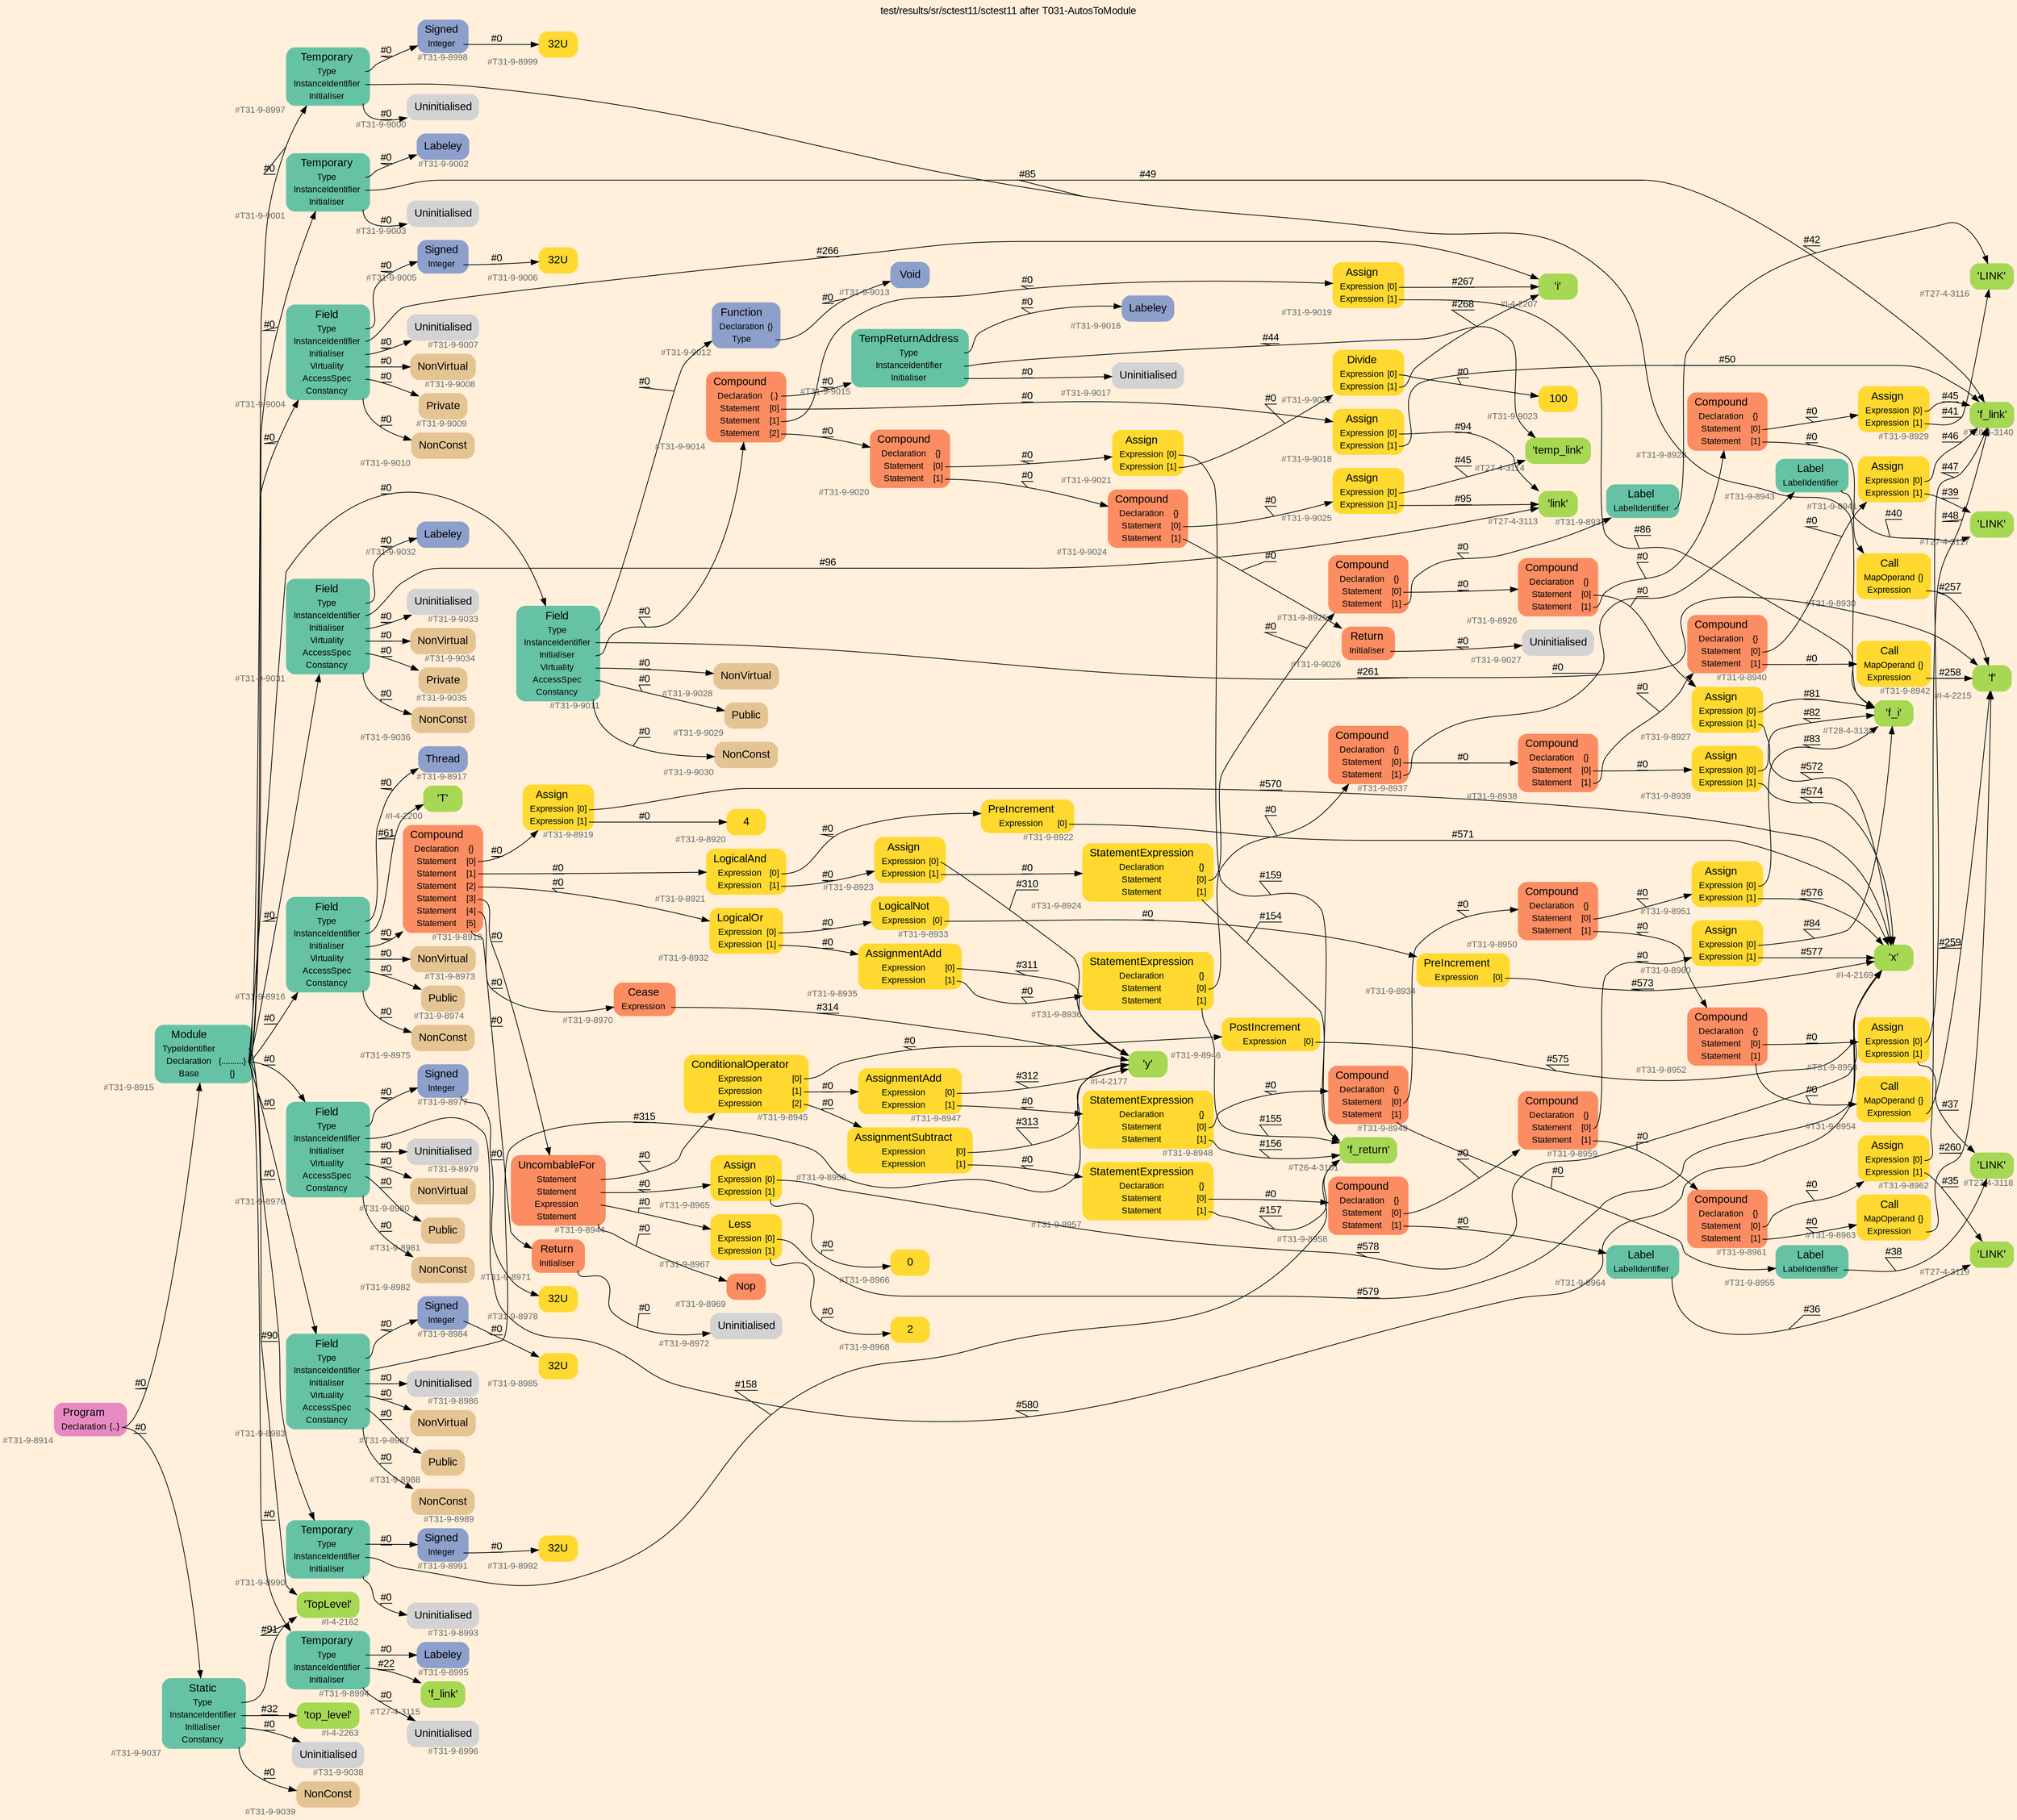 digraph "test/results/sr/sctest11/sctest11 after T031-AutosToModule" {
label = "test/results/sr/sctest11/sctest11 after T031-AutosToModule"
labelloc = t
graph [
    rankdir = "LR"
    ranksep = 0.3
    bgcolor = antiquewhite1
    color = black
    fontcolor = black
    fontname = "Arial"
];
node [
    fontname = "Arial"
];
edge [
    fontname = "Arial"
];

// -------------------- node figure --------------------
// -------- block #T31-9-8914 ----------
"#T31-9-8914" [
    fillcolor = "/set28/4"
    xlabel = "#T31-9-8914"
    fontsize = "12"
    fontcolor = grey40
    shape = "plaintext"
    label = <<TABLE BORDER="0" CELLBORDER="0" CELLSPACING="0">
     <TR><TD><FONT COLOR="black" POINT-SIZE="15">Program</FONT></TD></TR>
     <TR><TD><FONT COLOR="black" POINT-SIZE="12">Declaration</FONT></TD><TD PORT="port0"><FONT COLOR="black" POINT-SIZE="12">{..}</FONT></TD></TR>
    </TABLE>>
    style = "rounded,filled"
];

// -------- block #T31-9-8915 ----------
"#T31-9-8915" [
    fillcolor = "/set28/1"
    xlabel = "#T31-9-8915"
    fontsize = "12"
    fontcolor = grey40
    shape = "plaintext"
    label = <<TABLE BORDER="0" CELLBORDER="0" CELLSPACING="0">
     <TR><TD><FONT COLOR="black" POINT-SIZE="15">Module</FONT></TD></TR>
     <TR><TD><FONT COLOR="black" POINT-SIZE="12">TypeIdentifier</FONT></TD><TD PORT="port0"></TD></TR>
     <TR><TD><FONT COLOR="black" POINT-SIZE="12">Declaration</FONT></TD><TD PORT="port1"><FONT COLOR="black" POINT-SIZE="12">{..........}</FONT></TD></TR>
     <TR><TD><FONT COLOR="black" POINT-SIZE="12">Base</FONT></TD><TD PORT="port2"><FONT COLOR="black" POINT-SIZE="12">{}</FONT></TD></TR>
    </TABLE>>
    style = "rounded,filled"
];

// -------- block #I-4-2162 ----------
"#I-4-2162" [
    fillcolor = "/set28/5"
    xlabel = "#I-4-2162"
    fontsize = "12"
    fontcolor = grey40
    shape = "plaintext"
    label = <<TABLE BORDER="0" CELLBORDER="0" CELLSPACING="0">
     <TR><TD><FONT COLOR="black" POINT-SIZE="15">'TopLevel'</FONT></TD></TR>
    </TABLE>>
    style = "rounded,filled"
];

// -------- block #T31-9-8916 ----------
"#T31-9-8916" [
    fillcolor = "/set28/1"
    xlabel = "#T31-9-8916"
    fontsize = "12"
    fontcolor = grey40
    shape = "plaintext"
    label = <<TABLE BORDER="0" CELLBORDER="0" CELLSPACING="0">
     <TR><TD><FONT COLOR="black" POINT-SIZE="15">Field</FONT></TD></TR>
     <TR><TD><FONT COLOR="black" POINT-SIZE="12">Type</FONT></TD><TD PORT="port0"></TD></TR>
     <TR><TD><FONT COLOR="black" POINT-SIZE="12">InstanceIdentifier</FONT></TD><TD PORT="port1"></TD></TR>
     <TR><TD><FONT COLOR="black" POINT-SIZE="12">Initialiser</FONT></TD><TD PORT="port2"></TD></TR>
     <TR><TD><FONT COLOR="black" POINT-SIZE="12">Virtuality</FONT></TD><TD PORT="port3"></TD></TR>
     <TR><TD><FONT COLOR="black" POINT-SIZE="12">AccessSpec</FONT></TD><TD PORT="port4"></TD></TR>
     <TR><TD><FONT COLOR="black" POINT-SIZE="12">Constancy</FONT></TD><TD PORT="port5"></TD></TR>
    </TABLE>>
    style = "rounded,filled"
];

// -------- block #T31-9-8917 ----------
"#T31-9-8917" [
    fillcolor = "/set28/3"
    xlabel = "#T31-9-8917"
    fontsize = "12"
    fontcolor = grey40
    shape = "plaintext"
    label = <<TABLE BORDER="0" CELLBORDER="0" CELLSPACING="0">
     <TR><TD><FONT COLOR="black" POINT-SIZE="15">Thread</FONT></TD></TR>
    </TABLE>>
    style = "rounded,filled"
];

// -------- block #I-4-2200 ----------
"#I-4-2200" [
    fillcolor = "/set28/5"
    xlabel = "#I-4-2200"
    fontsize = "12"
    fontcolor = grey40
    shape = "plaintext"
    label = <<TABLE BORDER="0" CELLBORDER="0" CELLSPACING="0">
     <TR><TD><FONT COLOR="black" POINT-SIZE="15">'T'</FONT></TD></TR>
    </TABLE>>
    style = "rounded,filled"
];

// -------- block #T31-9-8918 ----------
"#T31-9-8918" [
    fillcolor = "/set28/2"
    xlabel = "#T31-9-8918"
    fontsize = "12"
    fontcolor = grey40
    shape = "plaintext"
    label = <<TABLE BORDER="0" CELLBORDER="0" CELLSPACING="0">
     <TR><TD><FONT COLOR="black" POINT-SIZE="15">Compound</FONT></TD></TR>
     <TR><TD><FONT COLOR="black" POINT-SIZE="12">Declaration</FONT></TD><TD PORT="port0"><FONT COLOR="black" POINT-SIZE="12">{}</FONT></TD></TR>
     <TR><TD><FONT COLOR="black" POINT-SIZE="12">Statement</FONT></TD><TD PORT="port1"><FONT COLOR="black" POINT-SIZE="12">[0]</FONT></TD></TR>
     <TR><TD><FONT COLOR="black" POINT-SIZE="12">Statement</FONT></TD><TD PORT="port2"><FONT COLOR="black" POINT-SIZE="12">[1]</FONT></TD></TR>
     <TR><TD><FONT COLOR="black" POINT-SIZE="12">Statement</FONT></TD><TD PORT="port3"><FONT COLOR="black" POINT-SIZE="12">[2]</FONT></TD></TR>
     <TR><TD><FONT COLOR="black" POINT-SIZE="12">Statement</FONT></TD><TD PORT="port4"><FONT COLOR="black" POINT-SIZE="12">[3]</FONT></TD></TR>
     <TR><TD><FONT COLOR="black" POINT-SIZE="12">Statement</FONT></TD><TD PORT="port5"><FONT COLOR="black" POINT-SIZE="12">[4]</FONT></TD></TR>
     <TR><TD><FONT COLOR="black" POINT-SIZE="12">Statement</FONT></TD><TD PORT="port6"><FONT COLOR="black" POINT-SIZE="12">[5]</FONT></TD></TR>
    </TABLE>>
    style = "rounded,filled"
];

// -------- block #T31-9-8919 ----------
"#T31-9-8919" [
    fillcolor = "/set28/6"
    xlabel = "#T31-9-8919"
    fontsize = "12"
    fontcolor = grey40
    shape = "plaintext"
    label = <<TABLE BORDER="0" CELLBORDER="0" CELLSPACING="0">
     <TR><TD><FONT COLOR="black" POINT-SIZE="15">Assign</FONT></TD></TR>
     <TR><TD><FONT COLOR="black" POINT-SIZE="12">Expression</FONT></TD><TD PORT="port0"><FONT COLOR="black" POINT-SIZE="12">[0]</FONT></TD></TR>
     <TR><TD><FONT COLOR="black" POINT-SIZE="12">Expression</FONT></TD><TD PORT="port1"><FONT COLOR="black" POINT-SIZE="12">[1]</FONT></TD></TR>
    </TABLE>>
    style = "rounded,filled"
];

// -------- block #I-4-2169 ----------
"#I-4-2169" [
    fillcolor = "/set28/5"
    xlabel = "#I-4-2169"
    fontsize = "12"
    fontcolor = grey40
    shape = "plaintext"
    label = <<TABLE BORDER="0" CELLBORDER="0" CELLSPACING="0">
     <TR><TD><FONT COLOR="black" POINT-SIZE="15">'x'</FONT></TD></TR>
    </TABLE>>
    style = "rounded,filled"
];

// -------- block #T31-9-8920 ----------
"#T31-9-8920" [
    fillcolor = "/set28/6"
    xlabel = "#T31-9-8920"
    fontsize = "12"
    fontcolor = grey40
    shape = "plaintext"
    label = <<TABLE BORDER="0" CELLBORDER="0" CELLSPACING="0">
     <TR><TD><FONT COLOR="black" POINT-SIZE="15">4</FONT></TD></TR>
    </TABLE>>
    style = "rounded,filled"
];

// -------- block #T31-9-8921 ----------
"#T31-9-8921" [
    fillcolor = "/set28/6"
    xlabel = "#T31-9-8921"
    fontsize = "12"
    fontcolor = grey40
    shape = "plaintext"
    label = <<TABLE BORDER="0" CELLBORDER="0" CELLSPACING="0">
     <TR><TD><FONT COLOR="black" POINT-SIZE="15">LogicalAnd</FONT></TD></TR>
     <TR><TD><FONT COLOR="black" POINT-SIZE="12">Expression</FONT></TD><TD PORT="port0"><FONT COLOR="black" POINT-SIZE="12">[0]</FONT></TD></TR>
     <TR><TD><FONT COLOR="black" POINT-SIZE="12">Expression</FONT></TD><TD PORT="port1"><FONT COLOR="black" POINT-SIZE="12">[1]</FONT></TD></TR>
    </TABLE>>
    style = "rounded,filled"
];

// -------- block #T31-9-8922 ----------
"#T31-9-8922" [
    fillcolor = "/set28/6"
    xlabel = "#T31-9-8922"
    fontsize = "12"
    fontcolor = grey40
    shape = "plaintext"
    label = <<TABLE BORDER="0" CELLBORDER="0" CELLSPACING="0">
     <TR><TD><FONT COLOR="black" POINT-SIZE="15">PreIncrement</FONT></TD></TR>
     <TR><TD><FONT COLOR="black" POINT-SIZE="12">Expression</FONT></TD><TD PORT="port0"><FONT COLOR="black" POINT-SIZE="12">[0]</FONT></TD></TR>
    </TABLE>>
    style = "rounded,filled"
];

// -------- block #T31-9-8923 ----------
"#T31-9-8923" [
    fillcolor = "/set28/6"
    xlabel = "#T31-9-8923"
    fontsize = "12"
    fontcolor = grey40
    shape = "plaintext"
    label = <<TABLE BORDER="0" CELLBORDER="0" CELLSPACING="0">
     <TR><TD><FONT COLOR="black" POINT-SIZE="15">Assign</FONT></TD></TR>
     <TR><TD><FONT COLOR="black" POINT-SIZE="12">Expression</FONT></TD><TD PORT="port0"><FONT COLOR="black" POINT-SIZE="12">[0]</FONT></TD></TR>
     <TR><TD><FONT COLOR="black" POINT-SIZE="12">Expression</FONT></TD><TD PORT="port1"><FONT COLOR="black" POINT-SIZE="12">[1]</FONT></TD></TR>
    </TABLE>>
    style = "rounded,filled"
];

// -------- block #I-4-2177 ----------
"#I-4-2177" [
    fillcolor = "/set28/5"
    xlabel = "#I-4-2177"
    fontsize = "12"
    fontcolor = grey40
    shape = "plaintext"
    label = <<TABLE BORDER="0" CELLBORDER="0" CELLSPACING="0">
     <TR><TD><FONT COLOR="black" POINT-SIZE="15">'y'</FONT></TD></TR>
    </TABLE>>
    style = "rounded,filled"
];

// -------- block #T31-9-8924 ----------
"#T31-9-8924" [
    fillcolor = "/set28/6"
    xlabel = "#T31-9-8924"
    fontsize = "12"
    fontcolor = grey40
    shape = "plaintext"
    label = <<TABLE BORDER="0" CELLBORDER="0" CELLSPACING="0">
     <TR><TD><FONT COLOR="black" POINT-SIZE="15">StatementExpression</FONT></TD></TR>
     <TR><TD><FONT COLOR="black" POINT-SIZE="12">Declaration</FONT></TD><TD PORT="port0"><FONT COLOR="black" POINT-SIZE="12">{}</FONT></TD></TR>
     <TR><TD><FONT COLOR="black" POINT-SIZE="12">Statement</FONT></TD><TD PORT="port1"><FONT COLOR="black" POINT-SIZE="12">[0]</FONT></TD></TR>
     <TR><TD><FONT COLOR="black" POINT-SIZE="12">Statement</FONT></TD><TD PORT="port2"><FONT COLOR="black" POINT-SIZE="12">[1]</FONT></TD></TR>
    </TABLE>>
    style = "rounded,filled"
];

// -------- block #T31-9-8925 ----------
"#T31-9-8925" [
    fillcolor = "/set28/2"
    xlabel = "#T31-9-8925"
    fontsize = "12"
    fontcolor = grey40
    shape = "plaintext"
    label = <<TABLE BORDER="0" CELLBORDER="0" CELLSPACING="0">
     <TR><TD><FONT COLOR="black" POINT-SIZE="15">Compound</FONT></TD></TR>
     <TR><TD><FONT COLOR="black" POINT-SIZE="12">Declaration</FONT></TD><TD PORT="port0"><FONT COLOR="black" POINT-SIZE="12">{}</FONT></TD></TR>
     <TR><TD><FONT COLOR="black" POINT-SIZE="12">Statement</FONT></TD><TD PORT="port1"><FONT COLOR="black" POINT-SIZE="12">[0]</FONT></TD></TR>
     <TR><TD><FONT COLOR="black" POINT-SIZE="12">Statement</FONT></TD><TD PORT="port2"><FONT COLOR="black" POINT-SIZE="12">[1]</FONT></TD></TR>
    </TABLE>>
    style = "rounded,filled"
];

// -------- block #T31-9-8926 ----------
"#T31-9-8926" [
    fillcolor = "/set28/2"
    xlabel = "#T31-9-8926"
    fontsize = "12"
    fontcolor = grey40
    shape = "plaintext"
    label = <<TABLE BORDER="0" CELLBORDER="0" CELLSPACING="0">
     <TR><TD><FONT COLOR="black" POINT-SIZE="15">Compound</FONT></TD></TR>
     <TR><TD><FONT COLOR="black" POINT-SIZE="12">Declaration</FONT></TD><TD PORT="port0"><FONT COLOR="black" POINT-SIZE="12">{}</FONT></TD></TR>
     <TR><TD><FONT COLOR="black" POINT-SIZE="12">Statement</FONT></TD><TD PORT="port1"><FONT COLOR="black" POINT-SIZE="12">[0]</FONT></TD></TR>
     <TR><TD><FONT COLOR="black" POINT-SIZE="12">Statement</FONT></TD><TD PORT="port2"><FONT COLOR="black" POINT-SIZE="12">[1]</FONT></TD></TR>
    </TABLE>>
    style = "rounded,filled"
];

// -------- block #T31-9-8927 ----------
"#T31-9-8927" [
    fillcolor = "/set28/6"
    xlabel = "#T31-9-8927"
    fontsize = "12"
    fontcolor = grey40
    shape = "plaintext"
    label = <<TABLE BORDER="0" CELLBORDER="0" CELLSPACING="0">
     <TR><TD><FONT COLOR="black" POINT-SIZE="15">Assign</FONT></TD></TR>
     <TR><TD><FONT COLOR="black" POINT-SIZE="12">Expression</FONT></TD><TD PORT="port0"><FONT COLOR="black" POINT-SIZE="12">[0]</FONT></TD></TR>
     <TR><TD><FONT COLOR="black" POINT-SIZE="12">Expression</FONT></TD><TD PORT="port1"><FONT COLOR="black" POINT-SIZE="12">[1]</FONT></TD></TR>
    </TABLE>>
    style = "rounded,filled"
];

// -------- block #T28-4-3139 ----------
"#T28-4-3139" [
    fillcolor = "/set28/5"
    xlabel = "#T28-4-3139"
    fontsize = "12"
    fontcolor = grey40
    shape = "plaintext"
    label = <<TABLE BORDER="0" CELLBORDER="0" CELLSPACING="0">
     <TR><TD><FONT COLOR="black" POINT-SIZE="15">'f_i'</FONT></TD></TR>
    </TABLE>>
    style = "rounded,filled"
];

// -------- block #T31-9-8928 ----------
"#T31-9-8928" [
    fillcolor = "/set28/2"
    xlabel = "#T31-9-8928"
    fontsize = "12"
    fontcolor = grey40
    shape = "plaintext"
    label = <<TABLE BORDER="0" CELLBORDER="0" CELLSPACING="0">
     <TR><TD><FONT COLOR="black" POINT-SIZE="15">Compound</FONT></TD></TR>
     <TR><TD><FONT COLOR="black" POINT-SIZE="12">Declaration</FONT></TD><TD PORT="port0"><FONT COLOR="black" POINT-SIZE="12">{}</FONT></TD></TR>
     <TR><TD><FONT COLOR="black" POINT-SIZE="12">Statement</FONT></TD><TD PORT="port1"><FONT COLOR="black" POINT-SIZE="12">[0]</FONT></TD></TR>
     <TR><TD><FONT COLOR="black" POINT-SIZE="12">Statement</FONT></TD><TD PORT="port2"><FONT COLOR="black" POINT-SIZE="12">[1]</FONT></TD></TR>
    </TABLE>>
    style = "rounded,filled"
];

// -------- block #T31-9-8929 ----------
"#T31-9-8929" [
    fillcolor = "/set28/6"
    xlabel = "#T31-9-8929"
    fontsize = "12"
    fontcolor = grey40
    shape = "plaintext"
    label = <<TABLE BORDER="0" CELLBORDER="0" CELLSPACING="0">
     <TR><TD><FONT COLOR="black" POINT-SIZE="15">Assign</FONT></TD></TR>
     <TR><TD><FONT COLOR="black" POINT-SIZE="12">Expression</FONT></TD><TD PORT="port0"><FONT COLOR="black" POINT-SIZE="12">[0]</FONT></TD></TR>
     <TR><TD><FONT COLOR="black" POINT-SIZE="12">Expression</FONT></TD><TD PORT="port1"><FONT COLOR="black" POINT-SIZE="12">[1]</FONT></TD></TR>
    </TABLE>>
    style = "rounded,filled"
];

// -------- block #T28-4-3140 ----------
"#T28-4-3140" [
    fillcolor = "/set28/5"
    xlabel = "#T28-4-3140"
    fontsize = "12"
    fontcolor = grey40
    shape = "plaintext"
    label = <<TABLE BORDER="0" CELLBORDER="0" CELLSPACING="0">
     <TR><TD><FONT COLOR="black" POINT-SIZE="15">'f_link'</FONT></TD></TR>
    </TABLE>>
    style = "rounded,filled"
];

// -------- block #T27-4-3116 ----------
"#T27-4-3116" [
    fillcolor = "/set28/5"
    xlabel = "#T27-4-3116"
    fontsize = "12"
    fontcolor = grey40
    shape = "plaintext"
    label = <<TABLE BORDER="0" CELLBORDER="0" CELLSPACING="0">
     <TR><TD><FONT COLOR="black" POINT-SIZE="15">'LINK'</FONT></TD></TR>
    </TABLE>>
    style = "rounded,filled"
];

// -------- block #T31-9-8930 ----------
"#T31-9-8930" [
    fillcolor = "/set28/6"
    xlabel = "#T31-9-8930"
    fontsize = "12"
    fontcolor = grey40
    shape = "plaintext"
    label = <<TABLE BORDER="0" CELLBORDER="0" CELLSPACING="0">
     <TR><TD><FONT COLOR="black" POINT-SIZE="15">Call</FONT></TD></TR>
     <TR><TD><FONT COLOR="black" POINT-SIZE="12">MapOperand</FONT></TD><TD PORT="port0"><FONT COLOR="black" POINT-SIZE="12">{}</FONT></TD></TR>
     <TR><TD><FONT COLOR="black" POINT-SIZE="12">Expression</FONT></TD><TD PORT="port1"></TD></TR>
    </TABLE>>
    style = "rounded,filled"
];

// -------- block #I-4-2215 ----------
"#I-4-2215" [
    fillcolor = "/set28/5"
    xlabel = "#I-4-2215"
    fontsize = "12"
    fontcolor = grey40
    shape = "plaintext"
    label = <<TABLE BORDER="0" CELLBORDER="0" CELLSPACING="0">
     <TR><TD><FONT COLOR="black" POINT-SIZE="15">'f'</FONT></TD></TR>
    </TABLE>>
    style = "rounded,filled"
];

// -------- block #T31-9-8931 ----------
"#T31-9-8931" [
    fillcolor = "/set28/1"
    xlabel = "#T31-9-8931"
    fontsize = "12"
    fontcolor = grey40
    shape = "plaintext"
    label = <<TABLE BORDER="0" CELLBORDER="0" CELLSPACING="0">
     <TR><TD><FONT COLOR="black" POINT-SIZE="15">Label</FONT></TD></TR>
     <TR><TD><FONT COLOR="black" POINT-SIZE="12">LabelIdentifier</FONT></TD><TD PORT="port0"></TD></TR>
    </TABLE>>
    style = "rounded,filled"
];

// -------- block #T26-4-3101 ----------
"#T26-4-3101" [
    fillcolor = "/set28/5"
    xlabel = "#T26-4-3101"
    fontsize = "12"
    fontcolor = grey40
    shape = "plaintext"
    label = <<TABLE BORDER="0" CELLBORDER="0" CELLSPACING="0">
     <TR><TD><FONT COLOR="black" POINT-SIZE="15">'f_return'</FONT></TD></TR>
    </TABLE>>
    style = "rounded,filled"
];

// -------- block #T31-9-8932 ----------
"#T31-9-8932" [
    fillcolor = "/set28/6"
    xlabel = "#T31-9-8932"
    fontsize = "12"
    fontcolor = grey40
    shape = "plaintext"
    label = <<TABLE BORDER="0" CELLBORDER="0" CELLSPACING="0">
     <TR><TD><FONT COLOR="black" POINT-SIZE="15">LogicalOr</FONT></TD></TR>
     <TR><TD><FONT COLOR="black" POINT-SIZE="12">Expression</FONT></TD><TD PORT="port0"><FONT COLOR="black" POINT-SIZE="12">[0]</FONT></TD></TR>
     <TR><TD><FONT COLOR="black" POINT-SIZE="12">Expression</FONT></TD><TD PORT="port1"><FONT COLOR="black" POINT-SIZE="12">[1]</FONT></TD></TR>
    </TABLE>>
    style = "rounded,filled"
];

// -------- block #T31-9-8933 ----------
"#T31-9-8933" [
    fillcolor = "/set28/6"
    xlabel = "#T31-9-8933"
    fontsize = "12"
    fontcolor = grey40
    shape = "plaintext"
    label = <<TABLE BORDER="0" CELLBORDER="0" CELLSPACING="0">
     <TR><TD><FONT COLOR="black" POINT-SIZE="15">LogicalNot</FONT></TD></TR>
     <TR><TD><FONT COLOR="black" POINT-SIZE="12">Expression</FONT></TD><TD PORT="port0"><FONT COLOR="black" POINT-SIZE="12">[0]</FONT></TD></TR>
    </TABLE>>
    style = "rounded,filled"
];

// -------- block #T31-9-8934 ----------
"#T31-9-8934" [
    fillcolor = "/set28/6"
    xlabel = "#T31-9-8934"
    fontsize = "12"
    fontcolor = grey40
    shape = "plaintext"
    label = <<TABLE BORDER="0" CELLBORDER="0" CELLSPACING="0">
     <TR><TD><FONT COLOR="black" POINT-SIZE="15">PreIncrement</FONT></TD></TR>
     <TR><TD><FONT COLOR="black" POINT-SIZE="12">Expression</FONT></TD><TD PORT="port0"><FONT COLOR="black" POINT-SIZE="12">[0]</FONT></TD></TR>
    </TABLE>>
    style = "rounded,filled"
];

// -------- block #T31-9-8935 ----------
"#T31-9-8935" [
    fillcolor = "/set28/6"
    xlabel = "#T31-9-8935"
    fontsize = "12"
    fontcolor = grey40
    shape = "plaintext"
    label = <<TABLE BORDER="0" CELLBORDER="0" CELLSPACING="0">
     <TR><TD><FONT COLOR="black" POINT-SIZE="15">AssignmentAdd</FONT></TD></TR>
     <TR><TD><FONT COLOR="black" POINT-SIZE="12">Expression</FONT></TD><TD PORT="port0"><FONT COLOR="black" POINT-SIZE="12">[0]</FONT></TD></TR>
     <TR><TD><FONT COLOR="black" POINT-SIZE="12">Expression</FONT></TD><TD PORT="port1"><FONT COLOR="black" POINT-SIZE="12">[1]</FONT></TD></TR>
    </TABLE>>
    style = "rounded,filled"
];

// -------- block #T31-9-8936 ----------
"#T31-9-8936" [
    fillcolor = "/set28/6"
    xlabel = "#T31-9-8936"
    fontsize = "12"
    fontcolor = grey40
    shape = "plaintext"
    label = <<TABLE BORDER="0" CELLBORDER="0" CELLSPACING="0">
     <TR><TD><FONT COLOR="black" POINT-SIZE="15">StatementExpression</FONT></TD></TR>
     <TR><TD><FONT COLOR="black" POINT-SIZE="12">Declaration</FONT></TD><TD PORT="port0"><FONT COLOR="black" POINT-SIZE="12">{}</FONT></TD></TR>
     <TR><TD><FONT COLOR="black" POINT-SIZE="12">Statement</FONT></TD><TD PORT="port1"><FONT COLOR="black" POINT-SIZE="12">[0]</FONT></TD></TR>
     <TR><TD><FONT COLOR="black" POINT-SIZE="12">Statement</FONT></TD><TD PORT="port2"><FONT COLOR="black" POINT-SIZE="12">[1]</FONT></TD></TR>
    </TABLE>>
    style = "rounded,filled"
];

// -------- block #T31-9-8937 ----------
"#T31-9-8937" [
    fillcolor = "/set28/2"
    xlabel = "#T31-9-8937"
    fontsize = "12"
    fontcolor = grey40
    shape = "plaintext"
    label = <<TABLE BORDER="0" CELLBORDER="0" CELLSPACING="0">
     <TR><TD><FONT COLOR="black" POINT-SIZE="15">Compound</FONT></TD></TR>
     <TR><TD><FONT COLOR="black" POINT-SIZE="12">Declaration</FONT></TD><TD PORT="port0"><FONT COLOR="black" POINT-SIZE="12">{}</FONT></TD></TR>
     <TR><TD><FONT COLOR="black" POINT-SIZE="12">Statement</FONT></TD><TD PORT="port1"><FONT COLOR="black" POINT-SIZE="12">[0]</FONT></TD></TR>
     <TR><TD><FONT COLOR="black" POINT-SIZE="12">Statement</FONT></TD><TD PORT="port2"><FONT COLOR="black" POINT-SIZE="12">[1]</FONT></TD></TR>
    </TABLE>>
    style = "rounded,filled"
];

// -------- block #T31-9-8938 ----------
"#T31-9-8938" [
    fillcolor = "/set28/2"
    xlabel = "#T31-9-8938"
    fontsize = "12"
    fontcolor = grey40
    shape = "plaintext"
    label = <<TABLE BORDER="0" CELLBORDER="0" CELLSPACING="0">
     <TR><TD><FONT COLOR="black" POINT-SIZE="15">Compound</FONT></TD></TR>
     <TR><TD><FONT COLOR="black" POINT-SIZE="12">Declaration</FONT></TD><TD PORT="port0"><FONT COLOR="black" POINT-SIZE="12">{}</FONT></TD></TR>
     <TR><TD><FONT COLOR="black" POINT-SIZE="12">Statement</FONT></TD><TD PORT="port1"><FONT COLOR="black" POINT-SIZE="12">[0]</FONT></TD></TR>
     <TR><TD><FONT COLOR="black" POINT-SIZE="12">Statement</FONT></TD><TD PORT="port2"><FONT COLOR="black" POINT-SIZE="12">[1]</FONT></TD></TR>
    </TABLE>>
    style = "rounded,filled"
];

// -------- block #T31-9-8939 ----------
"#T31-9-8939" [
    fillcolor = "/set28/6"
    xlabel = "#T31-9-8939"
    fontsize = "12"
    fontcolor = grey40
    shape = "plaintext"
    label = <<TABLE BORDER="0" CELLBORDER="0" CELLSPACING="0">
     <TR><TD><FONT COLOR="black" POINT-SIZE="15">Assign</FONT></TD></TR>
     <TR><TD><FONT COLOR="black" POINT-SIZE="12">Expression</FONT></TD><TD PORT="port0"><FONT COLOR="black" POINT-SIZE="12">[0]</FONT></TD></TR>
     <TR><TD><FONT COLOR="black" POINT-SIZE="12">Expression</FONT></TD><TD PORT="port1"><FONT COLOR="black" POINT-SIZE="12">[1]</FONT></TD></TR>
    </TABLE>>
    style = "rounded,filled"
];

// -------- block #T31-9-8940 ----------
"#T31-9-8940" [
    fillcolor = "/set28/2"
    xlabel = "#T31-9-8940"
    fontsize = "12"
    fontcolor = grey40
    shape = "plaintext"
    label = <<TABLE BORDER="0" CELLBORDER="0" CELLSPACING="0">
     <TR><TD><FONT COLOR="black" POINT-SIZE="15">Compound</FONT></TD></TR>
     <TR><TD><FONT COLOR="black" POINT-SIZE="12">Declaration</FONT></TD><TD PORT="port0"><FONT COLOR="black" POINT-SIZE="12">{}</FONT></TD></TR>
     <TR><TD><FONT COLOR="black" POINT-SIZE="12">Statement</FONT></TD><TD PORT="port1"><FONT COLOR="black" POINT-SIZE="12">[0]</FONT></TD></TR>
     <TR><TD><FONT COLOR="black" POINT-SIZE="12">Statement</FONT></TD><TD PORT="port2"><FONT COLOR="black" POINT-SIZE="12">[1]</FONT></TD></TR>
    </TABLE>>
    style = "rounded,filled"
];

// -------- block #T31-9-8941 ----------
"#T31-9-8941" [
    fillcolor = "/set28/6"
    xlabel = "#T31-9-8941"
    fontsize = "12"
    fontcolor = grey40
    shape = "plaintext"
    label = <<TABLE BORDER="0" CELLBORDER="0" CELLSPACING="0">
     <TR><TD><FONT COLOR="black" POINT-SIZE="15">Assign</FONT></TD></TR>
     <TR><TD><FONT COLOR="black" POINT-SIZE="12">Expression</FONT></TD><TD PORT="port0"><FONT COLOR="black" POINT-SIZE="12">[0]</FONT></TD></TR>
     <TR><TD><FONT COLOR="black" POINT-SIZE="12">Expression</FONT></TD><TD PORT="port1"><FONT COLOR="black" POINT-SIZE="12">[1]</FONT></TD></TR>
    </TABLE>>
    style = "rounded,filled"
];

// -------- block #T27-4-3117 ----------
"#T27-4-3117" [
    fillcolor = "/set28/5"
    xlabel = "#T27-4-3117"
    fontsize = "12"
    fontcolor = grey40
    shape = "plaintext"
    label = <<TABLE BORDER="0" CELLBORDER="0" CELLSPACING="0">
     <TR><TD><FONT COLOR="black" POINT-SIZE="15">'LINK'</FONT></TD></TR>
    </TABLE>>
    style = "rounded,filled"
];

// -------- block #T31-9-8942 ----------
"#T31-9-8942" [
    fillcolor = "/set28/6"
    xlabel = "#T31-9-8942"
    fontsize = "12"
    fontcolor = grey40
    shape = "plaintext"
    label = <<TABLE BORDER="0" CELLBORDER="0" CELLSPACING="0">
     <TR><TD><FONT COLOR="black" POINT-SIZE="15">Call</FONT></TD></TR>
     <TR><TD><FONT COLOR="black" POINT-SIZE="12">MapOperand</FONT></TD><TD PORT="port0"><FONT COLOR="black" POINT-SIZE="12">{}</FONT></TD></TR>
     <TR><TD><FONT COLOR="black" POINT-SIZE="12">Expression</FONT></TD><TD PORT="port1"></TD></TR>
    </TABLE>>
    style = "rounded,filled"
];

// -------- block #T31-9-8943 ----------
"#T31-9-8943" [
    fillcolor = "/set28/1"
    xlabel = "#T31-9-8943"
    fontsize = "12"
    fontcolor = grey40
    shape = "plaintext"
    label = <<TABLE BORDER="0" CELLBORDER="0" CELLSPACING="0">
     <TR><TD><FONT COLOR="black" POINT-SIZE="15">Label</FONT></TD></TR>
     <TR><TD><FONT COLOR="black" POINT-SIZE="12">LabelIdentifier</FONT></TD><TD PORT="port0"></TD></TR>
    </TABLE>>
    style = "rounded,filled"
];

// -------- block #T31-9-8944 ----------
"#T31-9-8944" [
    fillcolor = "/set28/2"
    xlabel = "#T31-9-8944"
    fontsize = "12"
    fontcolor = grey40
    shape = "plaintext"
    label = <<TABLE BORDER="0" CELLBORDER="0" CELLSPACING="0">
     <TR><TD><FONT COLOR="black" POINT-SIZE="15">UncombableFor</FONT></TD></TR>
     <TR><TD><FONT COLOR="black" POINT-SIZE="12">Statement</FONT></TD><TD PORT="port0"></TD></TR>
     <TR><TD><FONT COLOR="black" POINT-SIZE="12">Statement</FONT></TD><TD PORT="port1"></TD></TR>
     <TR><TD><FONT COLOR="black" POINT-SIZE="12">Expression</FONT></TD><TD PORT="port2"></TD></TR>
     <TR><TD><FONT COLOR="black" POINT-SIZE="12">Statement</FONT></TD><TD PORT="port3"></TD></TR>
    </TABLE>>
    style = "rounded,filled"
];

// -------- block #T31-9-8945 ----------
"#T31-9-8945" [
    fillcolor = "/set28/6"
    xlabel = "#T31-9-8945"
    fontsize = "12"
    fontcolor = grey40
    shape = "plaintext"
    label = <<TABLE BORDER="0" CELLBORDER="0" CELLSPACING="0">
     <TR><TD><FONT COLOR="black" POINT-SIZE="15">ConditionalOperator</FONT></TD></TR>
     <TR><TD><FONT COLOR="black" POINT-SIZE="12">Expression</FONT></TD><TD PORT="port0"><FONT COLOR="black" POINT-SIZE="12">[0]</FONT></TD></TR>
     <TR><TD><FONT COLOR="black" POINT-SIZE="12">Expression</FONT></TD><TD PORT="port1"><FONT COLOR="black" POINT-SIZE="12">[1]</FONT></TD></TR>
     <TR><TD><FONT COLOR="black" POINT-SIZE="12">Expression</FONT></TD><TD PORT="port2"><FONT COLOR="black" POINT-SIZE="12">[2]</FONT></TD></TR>
    </TABLE>>
    style = "rounded,filled"
];

// -------- block #T31-9-8946 ----------
"#T31-9-8946" [
    fillcolor = "/set28/6"
    xlabel = "#T31-9-8946"
    fontsize = "12"
    fontcolor = grey40
    shape = "plaintext"
    label = <<TABLE BORDER="0" CELLBORDER="0" CELLSPACING="0">
     <TR><TD><FONT COLOR="black" POINT-SIZE="15">PostIncrement</FONT></TD></TR>
     <TR><TD><FONT COLOR="black" POINT-SIZE="12">Expression</FONT></TD><TD PORT="port0"><FONT COLOR="black" POINT-SIZE="12">[0]</FONT></TD></TR>
    </TABLE>>
    style = "rounded,filled"
];

// -------- block #T31-9-8947 ----------
"#T31-9-8947" [
    fillcolor = "/set28/6"
    xlabel = "#T31-9-8947"
    fontsize = "12"
    fontcolor = grey40
    shape = "plaintext"
    label = <<TABLE BORDER="0" CELLBORDER="0" CELLSPACING="0">
     <TR><TD><FONT COLOR="black" POINT-SIZE="15">AssignmentAdd</FONT></TD></TR>
     <TR><TD><FONT COLOR="black" POINT-SIZE="12">Expression</FONT></TD><TD PORT="port0"><FONT COLOR="black" POINT-SIZE="12">[0]</FONT></TD></TR>
     <TR><TD><FONT COLOR="black" POINT-SIZE="12">Expression</FONT></TD><TD PORT="port1"><FONT COLOR="black" POINT-SIZE="12">[1]</FONT></TD></TR>
    </TABLE>>
    style = "rounded,filled"
];

// -------- block #T31-9-8948 ----------
"#T31-9-8948" [
    fillcolor = "/set28/6"
    xlabel = "#T31-9-8948"
    fontsize = "12"
    fontcolor = grey40
    shape = "plaintext"
    label = <<TABLE BORDER="0" CELLBORDER="0" CELLSPACING="0">
     <TR><TD><FONT COLOR="black" POINT-SIZE="15">StatementExpression</FONT></TD></TR>
     <TR><TD><FONT COLOR="black" POINT-SIZE="12">Declaration</FONT></TD><TD PORT="port0"><FONT COLOR="black" POINT-SIZE="12">{}</FONT></TD></TR>
     <TR><TD><FONT COLOR="black" POINT-SIZE="12">Statement</FONT></TD><TD PORT="port1"><FONT COLOR="black" POINT-SIZE="12">[0]</FONT></TD></TR>
     <TR><TD><FONT COLOR="black" POINT-SIZE="12">Statement</FONT></TD><TD PORT="port2"><FONT COLOR="black" POINT-SIZE="12">[1]</FONT></TD></TR>
    </TABLE>>
    style = "rounded,filled"
];

// -------- block #T31-9-8949 ----------
"#T31-9-8949" [
    fillcolor = "/set28/2"
    xlabel = "#T31-9-8949"
    fontsize = "12"
    fontcolor = grey40
    shape = "plaintext"
    label = <<TABLE BORDER="0" CELLBORDER="0" CELLSPACING="0">
     <TR><TD><FONT COLOR="black" POINT-SIZE="15">Compound</FONT></TD></TR>
     <TR><TD><FONT COLOR="black" POINT-SIZE="12">Declaration</FONT></TD><TD PORT="port0"><FONT COLOR="black" POINT-SIZE="12">{}</FONT></TD></TR>
     <TR><TD><FONT COLOR="black" POINT-SIZE="12">Statement</FONT></TD><TD PORT="port1"><FONT COLOR="black" POINT-SIZE="12">[0]</FONT></TD></TR>
     <TR><TD><FONT COLOR="black" POINT-SIZE="12">Statement</FONT></TD><TD PORT="port2"><FONT COLOR="black" POINT-SIZE="12">[1]</FONT></TD></TR>
    </TABLE>>
    style = "rounded,filled"
];

// -------- block #T31-9-8950 ----------
"#T31-9-8950" [
    fillcolor = "/set28/2"
    xlabel = "#T31-9-8950"
    fontsize = "12"
    fontcolor = grey40
    shape = "plaintext"
    label = <<TABLE BORDER="0" CELLBORDER="0" CELLSPACING="0">
     <TR><TD><FONT COLOR="black" POINT-SIZE="15">Compound</FONT></TD></TR>
     <TR><TD><FONT COLOR="black" POINT-SIZE="12">Declaration</FONT></TD><TD PORT="port0"><FONT COLOR="black" POINT-SIZE="12">{}</FONT></TD></TR>
     <TR><TD><FONT COLOR="black" POINT-SIZE="12">Statement</FONT></TD><TD PORT="port1"><FONT COLOR="black" POINT-SIZE="12">[0]</FONT></TD></TR>
     <TR><TD><FONT COLOR="black" POINT-SIZE="12">Statement</FONT></TD><TD PORT="port2"><FONT COLOR="black" POINT-SIZE="12">[1]</FONT></TD></TR>
    </TABLE>>
    style = "rounded,filled"
];

// -------- block #T31-9-8951 ----------
"#T31-9-8951" [
    fillcolor = "/set28/6"
    xlabel = "#T31-9-8951"
    fontsize = "12"
    fontcolor = grey40
    shape = "plaintext"
    label = <<TABLE BORDER="0" CELLBORDER="0" CELLSPACING="0">
     <TR><TD><FONT COLOR="black" POINT-SIZE="15">Assign</FONT></TD></TR>
     <TR><TD><FONT COLOR="black" POINT-SIZE="12">Expression</FONT></TD><TD PORT="port0"><FONT COLOR="black" POINT-SIZE="12">[0]</FONT></TD></TR>
     <TR><TD><FONT COLOR="black" POINT-SIZE="12">Expression</FONT></TD><TD PORT="port1"><FONT COLOR="black" POINT-SIZE="12">[1]</FONT></TD></TR>
    </TABLE>>
    style = "rounded,filled"
];

// -------- block #T31-9-8952 ----------
"#T31-9-8952" [
    fillcolor = "/set28/2"
    xlabel = "#T31-9-8952"
    fontsize = "12"
    fontcolor = grey40
    shape = "plaintext"
    label = <<TABLE BORDER="0" CELLBORDER="0" CELLSPACING="0">
     <TR><TD><FONT COLOR="black" POINT-SIZE="15">Compound</FONT></TD></TR>
     <TR><TD><FONT COLOR="black" POINT-SIZE="12">Declaration</FONT></TD><TD PORT="port0"><FONT COLOR="black" POINT-SIZE="12">{}</FONT></TD></TR>
     <TR><TD><FONT COLOR="black" POINT-SIZE="12">Statement</FONT></TD><TD PORT="port1"><FONT COLOR="black" POINT-SIZE="12">[0]</FONT></TD></TR>
     <TR><TD><FONT COLOR="black" POINT-SIZE="12">Statement</FONT></TD><TD PORT="port2"><FONT COLOR="black" POINT-SIZE="12">[1]</FONT></TD></TR>
    </TABLE>>
    style = "rounded,filled"
];

// -------- block #T31-9-8953 ----------
"#T31-9-8953" [
    fillcolor = "/set28/6"
    xlabel = "#T31-9-8953"
    fontsize = "12"
    fontcolor = grey40
    shape = "plaintext"
    label = <<TABLE BORDER="0" CELLBORDER="0" CELLSPACING="0">
     <TR><TD><FONT COLOR="black" POINT-SIZE="15">Assign</FONT></TD></TR>
     <TR><TD><FONT COLOR="black" POINT-SIZE="12">Expression</FONT></TD><TD PORT="port0"><FONT COLOR="black" POINT-SIZE="12">[0]</FONT></TD></TR>
     <TR><TD><FONT COLOR="black" POINT-SIZE="12">Expression</FONT></TD><TD PORT="port1"><FONT COLOR="black" POINT-SIZE="12">[1]</FONT></TD></TR>
    </TABLE>>
    style = "rounded,filled"
];

// -------- block #T27-4-3118 ----------
"#T27-4-3118" [
    fillcolor = "/set28/5"
    xlabel = "#T27-4-3118"
    fontsize = "12"
    fontcolor = grey40
    shape = "plaintext"
    label = <<TABLE BORDER="0" CELLBORDER="0" CELLSPACING="0">
     <TR><TD><FONT COLOR="black" POINT-SIZE="15">'LINK'</FONT></TD></TR>
    </TABLE>>
    style = "rounded,filled"
];

// -------- block #T31-9-8954 ----------
"#T31-9-8954" [
    fillcolor = "/set28/6"
    xlabel = "#T31-9-8954"
    fontsize = "12"
    fontcolor = grey40
    shape = "plaintext"
    label = <<TABLE BORDER="0" CELLBORDER="0" CELLSPACING="0">
     <TR><TD><FONT COLOR="black" POINT-SIZE="15">Call</FONT></TD></TR>
     <TR><TD><FONT COLOR="black" POINT-SIZE="12">MapOperand</FONT></TD><TD PORT="port0"><FONT COLOR="black" POINT-SIZE="12">{}</FONT></TD></TR>
     <TR><TD><FONT COLOR="black" POINT-SIZE="12">Expression</FONT></TD><TD PORT="port1"></TD></TR>
    </TABLE>>
    style = "rounded,filled"
];

// -------- block #T31-9-8955 ----------
"#T31-9-8955" [
    fillcolor = "/set28/1"
    xlabel = "#T31-9-8955"
    fontsize = "12"
    fontcolor = grey40
    shape = "plaintext"
    label = <<TABLE BORDER="0" CELLBORDER="0" CELLSPACING="0">
     <TR><TD><FONT COLOR="black" POINT-SIZE="15">Label</FONT></TD></TR>
     <TR><TD><FONT COLOR="black" POINT-SIZE="12">LabelIdentifier</FONT></TD><TD PORT="port0"></TD></TR>
    </TABLE>>
    style = "rounded,filled"
];

// -------- block #T31-9-8956 ----------
"#T31-9-8956" [
    fillcolor = "/set28/6"
    xlabel = "#T31-9-8956"
    fontsize = "12"
    fontcolor = grey40
    shape = "plaintext"
    label = <<TABLE BORDER="0" CELLBORDER="0" CELLSPACING="0">
     <TR><TD><FONT COLOR="black" POINT-SIZE="15">AssignmentSubtract</FONT></TD></TR>
     <TR><TD><FONT COLOR="black" POINT-SIZE="12">Expression</FONT></TD><TD PORT="port0"><FONT COLOR="black" POINT-SIZE="12">[0]</FONT></TD></TR>
     <TR><TD><FONT COLOR="black" POINT-SIZE="12">Expression</FONT></TD><TD PORT="port1"><FONT COLOR="black" POINT-SIZE="12">[1]</FONT></TD></TR>
    </TABLE>>
    style = "rounded,filled"
];

// -------- block #T31-9-8957 ----------
"#T31-9-8957" [
    fillcolor = "/set28/6"
    xlabel = "#T31-9-8957"
    fontsize = "12"
    fontcolor = grey40
    shape = "plaintext"
    label = <<TABLE BORDER="0" CELLBORDER="0" CELLSPACING="0">
     <TR><TD><FONT COLOR="black" POINT-SIZE="15">StatementExpression</FONT></TD></TR>
     <TR><TD><FONT COLOR="black" POINT-SIZE="12">Declaration</FONT></TD><TD PORT="port0"><FONT COLOR="black" POINT-SIZE="12">{}</FONT></TD></TR>
     <TR><TD><FONT COLOR="black" POINT-SIZE="12">Statement</FONT></TD><TD PORT="port1"><FONT COLOR="black" POINT-SIZE="12">[0]</FONT></TD></TR>
     <TR><TD><FONT COLOR="black" POINT-SIZE="12">Statement</FONT></TD><TD PORT="port2"><FONT COLOR="black" POINT-SIZE="12">[1]</FONT></TD></TR>
    </TABLE>>
    style = "rounded,filled"
];

// -------- block #T31-9-8958 ----------
"#T31-9-8958" [
    fillcolor = "/set28/2"
    xlabel = "#T31-9-8958"
    fontsize = "12"
    fontcolor = grey40
    shape = "plaintext"
    label = <<TABLE BORDER="0" CELLBORDER="0" CELLSPACING="0">
     <TR><TD><FONT COLOR="black" POINT-SIZE="15">Compound</FONT></TD></TR>
     <TR><TD><FONT COLOR="black" POINT-SIZE="12">Declaration</FONT></TD><TD PORT="port0"><FONT COLOR="black" POINT-SIZE="12">{}</FONT></TD></TR>
     <TR><TD><FONT COLOR="black" POINT-SIZE="12">Statement</FONT></TD><TD PORT="port1"><FONT COLOR="black" POINT-SIZE="12">[0]</FONT></TD></TR>
     <TR><TD><FONT COLOR="black" POINT-SIZE="12">Statement</FONT></TD><TD PORT="port2"><FONT COLOR="black" POINT-SIZE="12">[1]</FONT></TD></TR>
    </TABLE>>
    style = "rounded,filled"
];

// -------- block #T31-9-8959 ----------
"#T31-9-8959" [
    fillcolor = "/set28/2"
    xlabel = "#T31-9-8959"
    fontsize = "12"
    fontcolor = grey40
    shape = "plaintext"
    label = <<TABLE BORDER="0" CELLBORDER="0" CELLSPACING="0">
     <TR><TD><FONT COLOR="black" POINT-SIZE="15">Compound</FONT></TD></TR>
     <TR><TD><FONT COLOR="black" POINT-SIZE="12">Declaration</FONT></TD><TD PORT="port0"><FONT COLOR="black" POINT-SIZE="12">{}</FONT></TD></TR>
     <TR><TD><FONT COLOR="black" POINT-SIZE="12">Statement</FONT></TD><TD PORT="port1"><FONT COLOR="black" POINT-SIZE="12">[0]</FONT></TD></TR>
     <TR><TD><FONT COLOR="black" POINT-SIZE="12">Statement</FONT></TD><TD PORT="port2"><FONT COLOR="black" POINT-SIZE="12">[1]</FONT></TD></TR>
    </TABLE>>
    style = "rounded,filled"
];

// -------- block #T31-9-8960 ----------
"#T31-9-8960" [
    fillcolor = "/set28/6"
    xlabel = "#T31-9-8960"
    fontsize = "12"
    fontcolor = grey40
    shape = "plaintext"
    label = <<TABLE BORDER="0" CELLBORDER="0" CELLSPACING="0">
     <TR><TD><FONT COLOR="black" POINT-SIZE="15">Assign</FONT></TD></TR>
     <TR><TD><FONT COLOR="black" POINT-SIZE="12">Expression</FONT></TD><TD PORT="port0"><FONT COLOR="black" POINT-SIZE="12">[0]</FONT></TD></TR>
     <TR><TD><FONT COLOR="black" POINT-SIZE="12">Expression</FONT></TD><TD PORT="port1"><FONT COLOR="black" POINT-SIZE="12">[1]</FONT></TD></TR>
    </TABLE>>
    style = "rounded,filled"
];

// -------- block #T31-9-8961 ----------
"#T31-9-8961" [
    fillcolor = "/set28/2"
    xlabel = "#T31-9-8961"
    fontsize = "12"
    fontcolor = grey40
    shape = "plaintext"
    label = <<TABLE BORDER="0" CELLBORDER="0" CELLSPACING="0">
     <TR><TD><FONT COLOR="black" POINT-SIZE="15">Compound</FONT></TD></TR>
     <TR><TD><FONT COLOR="black" POINT-SIZE="12">Declaration</FONT></TD><TD PORT="port0"><FONT COLOR="black" POINT-SIZE="12">{}</FONT></TD></TR>
     <TR><TD><FONT COLOR="black" POINT-SIZE="12">Statement</FONT></TD><TD PORT="port1"><FONT COLOR="black" POINT-SIZE="12">[0]</FONT></TD></TR>
     <TR><TD><FONT COLOR="black" POINT-SIZE="12">Statement</FONT></TD><TD PORT="port2"><FONT COLOR="black" POINT-SIZE="12">[1]</FONT></TD></TR>
    </TABLE>>
    style = "rounded,filled"
];

// -------- block #T31-9-8962 ----------
"#T31-9-8962" [
    fillcolor = "/set28/6"
    xlabel = "#T31-9-8962"
    fontsize = "12"
    fontcolor = grey40
    shape = "plaintext"
    label = <<TABLE BORDER="0" CELLBORDER="0" CELLSPACING="0">
     <TR><TD><FONT COLOR="black" POINT-SIZE="15">Assign</FONT></TD></TR>
     <TR><TD><FONT COLOR="black" POINT-SIZE="12">Expression</FONT></TD><TD PORT="port0"><FONT COLOR="black" POINT-SIZE="12">[0]</FONT></TD></TR>
     <TR><TD><FONT COLOR="black" POINT-SIZE="12">Expression</FONT></TD><TD PORT="port1"><FONT COLOR="black" POINT-SIZE="12">[1]</FONT></TD></TR>
    </TABLE>>
    style = "rounded,filled"
];

// -------- block #T27-4-3119 ----------
"#T27-4-3119" [
    fillcolor = "/set28/5"
    xlabel = "#T27-4-3119"
    fontsize = "12"
    fontcolor = grey40
    shape = "plaintext"
    label = <<TABLE BORDER="0" CELLBORDER="0" CELLSPACING="0">
     <TR><TD><FONT COLOR="black" POINT-SIZE="15">'LINK'</FONT></TD></TR>
    </TABLE>>
    style = "rounded,filled"
];

// -------- block #T31-9-8963 ----------
"#T31-9-8963" [
    fillcolor = "/set28/6"
    xlabel = "#T31-9-8963"
    fontsize = "12"
    fontcolor = grey40
    shape = "plaintext"
    label = <<TABLE BORDER="0" CELLBORDER="0" CELLSPACING="0">
     <TR><TD><FONT COLOR="black" POINT-SIZE="15">Call</FONT></TD></TR>
     <TR><TD><FONT COLOR="black" POINT-SIZE="12">MapOperand</FONT></TD><TD PORT="port0"><FONT COLOR="black" POINT-SIZE="12">{}</FONT></TD></TR>
     <TR><TD><FONT COLOR="black" POINT-SIZE="12">Expression</FONT></TD><TD PORT="port1"></TD></TR>
    </TABLE>>
    style = "rounded,filled"
];

// -------- block #T31-9-8964 ----------
"#T31-9-8964" [
    fillcolor = "/set28/1"
    xlabel = "#T31-9-8964"
    fontsize = "12"
    fontcolor = grey40
    shape = "plaintext"
    label = <<TABLE BORDER="0" CELLBORDER="0" CELLSPACING="0">
     <TR><TD><FONT COLOR="black" POINT-SIZE="15">Label</FONT></TD></TR>
     <TR><TD><FONT COLOR="black" POINT-SIZE="12">LabelIdentifier</FONT></TD><TD PORT="port0"></TD></TR>
    </TABLE>>
    style = "rounded,filled"
];

// -------- block #T31-9-8965 ----------
"#T31-9-8965" [
    fillcolor = "/set28/6"
    xlabel = "#T31-9-8965"
    fontsize = "12"
    fontcolor = grey40
    shape = "plaintext"
    label = <<TABLE BORDER="0" CELLBORDER="0" CELLSPACING="0">
     <TR><TD><FONT COLOR="black" POINT-SIZE="15">Assign</FONT></TD></TR>
     <TR><TD><FONT COLOR="black" POINT-SIZE="12">Expression</FONT></TD><TD PORT="port0"><FONT COLOR="black" POINT-SIZE="12">[0]</FONT></TD></TR>
     <TR><TD><FONT COLOR="black" POINT-SIZE="12">Expression</FONT></TD><TD PORT="port1"><FONT COLOR="black" POINT-SIZE="12">[1]</FONT></TD></TR>
    </TABLE>>
    style = "rounded,filled"
];

// -------- block #T31-9-8966 ----------
"#T31-9-8966" [
    fillcolor = "/set28/6"
    xlabel = "#T31-9-8966"
    fontsize = "12"
    fontcolor = grey40
    shape = "plaintext"
    label = <<TABLE BORDER="0" CELLBORDER="0" CELLSPACING="0">
     <TR><TD><FONT COLOR="black" POINT-SIZE="15">0</FONT></TD></TR>
    </TABLE>>
    style = "rounded,filled"
];

// -------- block #T31-9-8967 ----------
"#T31-9-8967" [
    fillcolor = "/set28/6"
    xlabel = "#T31-9-8967"
    fontsize = "12"
    fontcolor = grey40
    shape = "plaintext"
    label = <<TABLE BORDER="0" CELLBORDER="0" CELLSPACING="0">
     <TR><TD><FONT COLOR="black" POINT-SIZE="15">Less</FONT></TD></TR>
     <TR><TD><FONT COLOR="black" POINT-SIZE="12">Expression</FONT></TD><TD PORT="port0"><FONT COLOR="black" POINT-SIZE="12">[0]</FONT></TD></TR>
     <TR><TD><FONT COLOR="black" POINT-SIZE="12">Expression</FONT></TD><TD PORT="port1"><FONT COLOR="black" POINT-SIZE="12">[1]</FONT></TD></TR>
    </TABLE>>
    style = "rounded,filled"
];

// -------- block #T31-9-8968 ----------
"#T31-9-8968" [
    fillcolor = "/set28/6"
    xlabel = "#T31-9-8968"
    fontsize = "12"
    fontcolor = grey40
    shape = "plaintext"
    label = <<TABLE BORDER="0" CELLBORDER="0" CELLSPACING="0">
     <TR><TD><FONT COLOR="black" POINT-SIZE="15">2</FONT></TD></TR>
    </TABLE>>
    style = "rounded,filled"
];

// -------- block #T31-9-8969 ----------
"#T31-9-8969" [
    fillcolor = "/set28/2"
    xlabel = "#T31-9-8969"
    fontsize = "12"
    fontcolor = grey40
    shape = "plaintext"
    label = <<TABLE BORDER="0" CELLBORDER="0" CELLSPACING="0">
     <TR><TD><FONT COLOR="black" POINT-SIZE="15">Nop</FONT></TD></TR>
    </TABLE>>
    style = "rounded,filled"
];

// -------- block #T31-9-8970 ----------
"#T31-9-8970" [
    fillcolor = "/set28/2"
    xlabel = "#T31-9-8970"
    fontsize = "12"
    fontcolor = grey40
    shape = "plaintext"
    label = <<TABLE BORDER="0" CELLBORDER="0" CELLSPACING="0">
     <TR><TD><FONT COLOR="black" POINT-SIZE="15">Cease</FONT></TD></TR>
     <TR><TD><FONT COLOR="black" POINT-SIZE="12">Expression</FONT></TD><TD PORT="port0"></TD></TR>
    </TABLE>>
    style = "rounded,filled"
];

// -------- block #T31-9-8971 ----------
"#T31-9-8971" [
    fillcolor = "/set28/2"
    xlabel = "#T31-9-8971"
    fontsize = "12"
    fontcolor = grey40
    shape = "plaintext"
    label = <<TABLE BORDER="0" CELLBORDER="0" CELLSPACING="0">
     <TR><TD><FONT COLOR="black" POINT-SIZE="15">Return</FONT></TD></TR>
     <TR><TD><FONT COLOR="black" POINT-SIZE="12">Initialiser</FONT></TD><TD PORT="port0"></TD></TR>
    </TABLE>>
    style = "rounded,filled"
];

// -------- block #T31-9-8972 ----------
"#T31-9-8972" [
    xlabel = "#T31-9-8972"
    fontsize = "12"
    fontcolor = grey40
    shape = "plaintext"
    label = <<TABLE BORDER="0" CELLBORDER="0" CELLSPACING="0">
     <TR><TD><FONT COLOR="black" POINT-SIZE="15">Uninitialised</FONT></TD></TR>
    </TABLE>>
    style = "rounded,filled"
];

// -------- block #T31-9-8973 ----------
"#T31-9-8973" [
    fillcolor = "/set28/7"
    xlabel = "#T31-9-8973"
    fontsize = "12"
    fontcolor = grey40
    shape = "plaintext"
    label = <<TABLE BORDER="0" CELLBORDER="0" CELLSPACING="0">
     <TR><TD><FONT COLOR="black" POINT-SIZE="15">NonVirtual</FONT></TD></TR>
    </TABLE>>
    style = "rounded,filled"
];

// -------- block #T31-9-8974 ----------
"#T31-9-8974" [
    fillcolor = "/set28/7"
    xlabel = "#T31-9-8974"
    fontsize = "12"
    fontcolor = grey40
    shape = "plaintext"
    label = <<TABLE BORDER="0" CELLBORDER="0" CELLSPACING="0">
     <TR><TD><FONT COLOR="black" POINT-SIZE="15">Public</FONT></TD></TR>
    </TABLE>>
    style = "rounded,filled"
];

// -------- block #T31-9-8975 ----------
"#T31-9-8975" [
    fillcolor = "/set28/7"
    xlabel = "#T31-9-8975"
    fontsize = "12"
    fontcolor = grey40
    shape = "plaintext"
    label = <<TABLE BORDER="0" CELLBORDER="0" CELLSPACING="0">
     <TR><TD><FONT COLOR="black" POINT-SIZE="15">NonConst</FONT></TD></TR>
    </TABLE>>
    style = "rounded,filled"
];

// -------- block #T31-9-8976 ----------
"#T31-9-8976" [
    fillcolor = "/set28/1"
    xlabel = "#T31-9-8976"
    fontsize = "12"
    fontcolor = grey40
    shape = "plaintext"
    label = <<TABLE BORDER="0" CELLBORDER="0" CELLSPACING="0">
     <TR><TD><FONT COLOR="black" POINT-SIZE="15">Field</FONT></TD></TR>
     <TR><TD><FONT COLOR="black" POINT-SIZE="12">Type</FONT></TD><TD PORT="port0"></TD></TR>
     <TR><TD><FONT COLOR="black" POINT-SIZE="12">InstanceIdentifier</FONT></TD><TD PORT="port1"></TD></TR>
     <TR><TD><FONT COLOR="black" POINT-SIZE="12">Initialiser</FONT></TD><TD PORT="port2"></TD></TR>
     <TR><TD><FONT COLOR="black" POINT-SIZE="12">Virtuality</FONT></TD><TD PORT="port3"></TD></TR>
     <TR><TD><FONT COLOR="black" POINT-SIZE="12">AccessSpec</FONT></TD><TD PORT="port4"></TD></TR>
     <TR><TD><FONT COLOR="black" POINT-SIZE="12">Constancy</FONT></TD><TD PORT="port5"></TD></TR>
    </TABLE>>
    style = "rounded,filled"
];

// -------- block #T31-9-8977 ----------
"#T31-9-8977" [
    fillcolor = "/set28/3"
    xlabel = "#T31-9-8977"
    fontsize = "12"
    fontcolor = grey40
    shape = "plaintext"
    label = <<TABLE BORDER="0" CELLBORDER="0" CELLSPACING="0">
     <TR><TD><FONT COLOR="black" POINT-SIZE="15">Signed</FONT></TD></TR>
     <TR><TD><FONT COLOR="black" POINT-SIZE="12">Integer</FONT></TD><TD PORT="port0"></TD></TR>
    </TABLE>>
    style = "rounded,filled"
];

// -------- block #T31-9-8978 ----------
"#T31-9-8978" [
    fillcolor = "/set28/6"
    xlabel = "#T31-9-8978"
    fontsize = "12"
    fontcolor = grey40
    shape = "plaintext"
    label = <<TABLE BORDER="0" CELLBORDER="0" CELLSPACING="0">
     <TR><TD><FONT COLOR="black" POINT-SIZE="15">32U</FONT></TD></TR>
    </TABLE>>
    style = "rounded,filled"
];

// -------- block #T31-9-8979 ----------
"#T31-9-8979" [
    xlabel = "#T31-9-8979"
    fontsize = "12"
    fontcolor = grey40
    shape = "plaintext"
    label = <<TABLE BORDER="0" CELLBORDER="0" CELLSPACING="0">
     <TR><TD><FONT COLOR="black" POINT-SIZE="15">Uninitialised</FONT></TD></TR>
    </TABLE>>
    style = "rounded,filled"
];

// -------- block #T31-9-8980 ----------
"#T31-9-8980" [
    fillcolor = "/set28/7"
    xlabel = "#T31-9-8980"
    fontsize = "12"
    fontcolor = grey40
    shape = "plaintext"
    label = <<TABLE BORDER="0" CELLBORDER="0" CELLSPACING="0">
     <TR><TD><FONT COLOR="black" POINT-SIZE="15">NonVirtual</FONT></TD></TR>
    </TABLE>>
    style = "rounded,filled"
];

// -------- block #T31-9-8981 ----------
"#T31-9-8981" [
    fillcolor = "/set28/7"
    xlabel = "#T31-9-8981"
    fontsize = "12"
    fontcolor = grey40
    shape = "plaintext"
    label = <<TABLE BORDER="0" CELLBORDER="0" CELLSPACING="0">
     <TR><TD><FONT COLOR="black" POINT-SIZE="15">Public</FONT></TD></TR>
    </TABLE>>
    style = "rounded,filled"
];

// -------- block #T31-9-8982 ----------
"#T31-9-8982" [
    fillcolor = "/set28/7"
    xlabel = "#T31-9-8982"
    fontsize = "12"
    fontcolor = grey40
    shape = "plaintext"
    label = <<TABLE BORDER="0" CELLBORDER="0" CELLSPACING="0">
     <TR><TD><FONT COLOR="black" POINT-SIZE="15">NonConst</FONT></TD></TR>
    </TABLE>>
    style = "rounded,filled"
];

// -------- block #T31-9-8983 ----------
"#T31-9-8983" [
    fillcolor = "/set28/1"
    xlabel = "#T31-9-8983"
    fontsize = "12"
    fontcolor = grey40
    shape = "plaintext"
    label = <<TABLE BORDER="0" CELLBORDER="0" CELLSPACING="0">
     <TR><TD><FONT COLOR="black" POINT-SIZE="15">Field</FONT></TD></TR>
     <TR><TD><FONT COLOR="black" POINT-SIZE="12">Type</FONT></TD><TD PORT="port0"></TD></TR>
     <TR><TD><FONT COLOR="black" POINT-SIZE="12">InstanceIdentifier</FONT></TD><TD PORT="port1"></TD></TR>
     <TR><TD><FONT COLOR="black" POINT-SIZE="12">Initialiser</FONT></TD><TD PORT="port2"></TD></TR>
     <TR><TD><FONT COLOR="black" POINT-SIZE="12">Virtuality</FONT></TD><TD PORT="port3"></TD></TR>
     <TR><TD><FONT COLOR="black" POINT-SIZE="12">AccessSpec</FONT></TD><TD PORT="port4"></TD></TR>
     <TR><TD><FONT COLOR="black" POINT-SIZE="12">Constancy</FONT></TD><TD PORT="port5"></TD></TR>
    </TABLE>>
    style = "rounded,filled"
];

// -------- block #T31-9-8984 ----------
"#T31-9-8984" [
    fillcolor = "/set28/3"
    xlabel = "#T31-9-8984"
    fontsize = "12"
    fontcolor = grey40
    shape = "plaintext"
    label = <<TABLE BORDER="0" CELLBORDER="0" CELLSPACING="0">
     <TR><TD><FONT COLOR="black" POINT-SIZE="15">Signed</FONT></TD></TR>
     <TR><TD><FONT COLOR="black" POINT-SIZE="12">Integer</FONT></TD><TD PORT="port0"></TD></TR>
    </TABLE>>
    style = "rounded,filled"
];

// -------- block #T31-9-8985 ----------
"#T31-9-8985" [
    fillcolor = "/set28/6"
    xlabel = "#T31-9-8985"
    fontsize = "12"
    fontcolor = grey40
    shape = "plaintext"
    label = <<TABLE BORDER="0" CELLBORDER="0" CELLSPACING="0">
     <TR><TD><FONT COLOR="black" POINT-SIZE="15">32U</FONT></TD></TR>
    </TABLE>>
    style = "rounded,filled"
];

// -------- block #T31-9-8986 ----------
"#T31-9-8986" [
    xlabel = "#T31-9-8986"
    fontsize = "12"
    fontcolor = grey40
    shape = "plaintext"
    label = <<TABLE BORDER="0" CELLBORDER="0" CELLSPACING="0">
     <TR><TD><FONT COLOR="black" POINT-SIZE="15">Uninitialised</FONT></TD></TR>
    </TABLE>>
    style = "rounded,filled"
];

// -------- block #T31-9-8987 ----------
"#T31-9-8987" [
    fillcolor = "/set28/7"
    xlabel = "#T31-9-8987"
    fontsize = "12"
    fontcolor = grey40
    shape = "plaintext"
    label = <<TABLE BORDER="0" CELLBORDER="0" CELLSPACING="0">
     <TR><TD><FONT COLOR="black" POINT-SIZE="15">NonVirtual</FONT></TD></TR>
    </TABLE>>
    style = "rounded,filled"
];

// -------- block #T31-9-8988 ----------
"#T31-9-8988" [
    fillcolor = "/set28/7"
    xlabel = "#T31-9-8988"
    fontsize = "12"
    fontcolor = grey40
    shape = "plaintext"
    label = <<TABLE BORDER="0" CELLBORDER="0" CELLSPACING="0">
     <TR><TD><FONT COLOR="black" POINT-SIZE="15">Public</FONT></TD></TR>
    </TABLE>>
    style = "rounded,filled"
];

// -------- block #T31-9-8989 ----------
"#T31-9-8989" [
    fillcolor = "/set28/7"
    xlabel = "#T31-9-8989"
    fontsize = "12"
    fontcolor = grey40
    shape = "plaintext"
    label = <<TABLE BORDER="0" CELLBORDER="0" CELLSPACING="0">
     <TR><TD><FONT COLOR="black" POINT-SIZE="15">NonConst</FONT></TD></TR>
    </TABLE>>
    style = "rounded,filled"
];

// -------- block #T31-9-8990 ----------
"#T31-9-8990" [
    fillcolor = "/set28/1"
    xlabel = "#T31-9-8990"
    fontsize = "12"
    fontcolor = grey40
    shape = "plaintext"
    label = <<TABLE BORDER="0" CELLBORDER="0" CELLSPACING="0">
     <TR><TD><FONT COLOR="black" POINT-SIZE="15">Temporary</FONT></TD></TR>
     <TR><TD><FONT COLOR="black" POINT-SIZE="12">Type</FONT></TD><TD PORT="port0"></TD></TR>
     <TR><TD><FONT COLOR="black" POINT-SIZE="12">InstanceIdentifier</FONT></TD><TD PORT="port1"></TD></TR>
     <TR><TD><FONT COLOR="black" POINT-SIZE="12">Initialiser</FONT></TD><TD PORT="port2"></TD></TR>
    </TABLE>>
    style = "rounded,filled"
];

// -------- block #T31-9-8991 ----------
"#T31-9-8991" [
    fillcolor = "/set28/3"
    xlabel = "#T31-9-8991"
    fontsize = "12"
    fontcolor = grey40
    shape = "plaintext"
    label = <<TABLE BORDER="0" CELLBORDER="0" CELLSPACING="0">
     <TR><TD><FONT COLOR="black" POINT-SIZE="15">Signed</FONT></TD></TR>
     <TR><TD><FONT COLOR="black" POINT-SIZE="12">Integer</FONT></TD><TD PORT="port0"></TD></TR>
    </TABLE>>
    style = "rounded,filled"
];

// -------- block #T31-9-8992 ----------
"#T31-9-8992" [
    fillcolor = "/set28/6"
    xlabel = "#T31-9-8992"
    fontsize = "12"
    fontcolor = grey40
    shape = "plaintext"
    label = <<TABLE BORDER="0" CELLBORDER="0" CELLSPACING="0">
     <TR><TD><FONT COLOR="black" POINT-SIZE="15">32U</FONT></TD></TR>
    </TABLE>>
    style = "rounded,filled"
];

// -------- block #T31-9-8993 ----------
"#T31-9-8993" [
    xlabel = "#T31-9-8993"
    fontsize = "12"
    fontcolor = grey40
    shape = "plaintext"
    label = <<TABLE BORDER="0" CELLBORDER="0" CELLSPACING="0">
     <TR><TD><FONT COLOR="black" POINT-SIZE="15">Uninitialised</FONT></TD></TR>
    </TABLE>>
    style = "rounded,filled"
];

// -------- block #T31-9-8994 ----------
"#T31-9-8994" [
    fillcolor = "/set28/1"
    xlabel = "#T31-9-8994"
    fontsize = "12"
    fontcolor = grey40
    shape = "plaintext"
    label = <<TABLE BORDER="0" CELLBORDER="0" CELLSPACING="0">
     <TR><TD><FONT COLOR="black" POINT-SIZE="15">Temporary</FONT></TD></TR>
     <TR><TD><FONT COLOR="black" POINT-SIZE="12">Type</FONT></TD><TD PORT="port0"></TD></TR>
     <TR><TD><FONT COLOR="black" POINT-SIZE="12">InstanceIdentifier</FONT></TD><TD PORT="port1"></TD></TR>
     <TR><TD><FONT COLOR="black" POINT-SIZE="12">Initialiser</FONT></TD><TD PORT="port2"></TD></TR>
    </TABLE>>
    style = "rounded,filled"
];

// -------- block #T31-9-8995 ----------
"#T31-9-8995" [
    fillcolor = "/set28/3"
    xlabel = "#T31-9-8995"
    fontsize = "12"
    fontcolor = grey40
    shape = "plaintext"
    label = <<TABLE BORDER="0" CELLBORDER="0" CELLSPACING="0">
     <TR><TD><FONT COLOR="black" POINT-SIZE="15">Labeley</FONT></TD></TR>
    </TABLE>>
    style = "rounded,filled"
];

// -------- block #T27-4-3115 ----------
"#T27-4-3115" [
    fillcolor = "/set28/5"
    xlabel = "#T27-4-3115"
    fontsize = "12"
    fontcolor = grey40
    shape = "plaintext"
    label = <<TABLE BORDER="0" CELLBORDER="0" CELLSPACING="0">
     <TR><TD><FONT COLOR="black" POINT-SIZE="15">'f_link'</FONT></TD></TR>
    </TABLE>>
    style = "rounded,filled"
];

// -------- block #T31-9-8996 ----------
"#T31-9-8996" [
    xlabel = "#T31-9-8996"
    fontsize = "12"
    fontcolor = grey40
    shape = "plaintext"
    label = <<TABLE BORDER="0" CELLBORDER="0" CELLSPACING="0">
     <TR><TD><FONT COLOR="black" POINT-SIZE="15">Uninitialised</FONT></TD></TR>
    </TABLE>>
    style = "rounded,filled"
];

// -------- block #T31-9-8997 ----------
"#T31-9-8997" [
    fillcolor = "/set28/1"
    xlabel = "#T31-9-8997"
    fontsize = "12"
    fontcolor = grey40
    shape = "plaintext"
    label = <<TABLE BORDER="0" CELLBORDER="0" CELLSPACING="0">
     <TR><TD><FONT COLOR="black" POINT-SIZE="15">Temporary</FONT></TD></TR>
     <TR><TD><FONT COLOR="black" POINT-SIZE="12">Type</FONT></TD><TD PORT="port0"></TD></TR>
     <TR><TD><FONT COLOR="black" POINT-SIZE="12">InstanceIdentifier</FONT></TD><TD PORT="port1"></TD></TR>
     <TR><TD><FONT COLOR="black" POINT-SIZE="12">Initialiser</FONT></TD><TD PORT="port2"></TD></TR>
    </TABLE>>
    style = "rounded,filled"
];

// -------- block #T31-9-8998 ----------
"#T31-9-8998" [
    fillcolor = "/set28/3"
    xlabel = "#T31-9-8998"
    fontsize = "12"
    fontcolor = grey40
    shape = "plaintext"
    label = <<TABLE BORDER="0" CELLBORDER="0" CELLSPACING="0">
     <TR><TD><FONT COLOR="black" POINT-SIZE="15">Signed</FONT></TD></TR>
     <TR><TD><FONT COLOR="black" POINT-SIZE="12">Integer</FONT></TD><TD PORT="port0"></TD></TR>
    </TABLE>>
    style = "rounded,filled"
];

// -------- block #T31-9-8999 ----------
"#T31-9-8999" [
    fillcolor = "/set28/6"
    xlabel = "#T31-9-8999"
    fontsize = "12"
    fontcolor = grey40
    shape = "plaintext"
    label = <<TABLE BORDER="0" CELLBORDER="0" CELLSPACING="0">
     <TR><TD><FONT COLOR="black" POINT-SIZE="15">32U</FONT></TD></TR>
    </TABLE>>
    style = "rounded,filled"
];

// -------- block #T31-9-9000 ----------
"#T31-9-9000" [
    xlabel = "#T31-9-9000"
    fontsize = "12"
    fontcolor = grey40
    shape = "plaintext"
    label = <<TABLE BORDER="0" CELLBORDER="0" CELLSPACING="0">
     <TR><TD><FONT COLOR="black" POINT-SIZE="15">Uninitialised</FONT></TD></TR>
    </TABLE>>
    style = "rounded,filled"
];

// -------- block #T31-9-9001 ----------
"#T31-9-9001" [
    fillcolor = "/set28/1"
    xlabel = "#T31-9-9001"
    fontsize = "12"
    fontcolor = grey40
    shape = "plaintext"
    label = <<TABLE BORDER="0" CELLBORDER="0" CELLSPACING="0">
     <TR><TD><FONT COLOR="black" POINT-SIZE="15">Temporary</FONT></TD></TR>
     <TR><TD><FONT COLOR="black" POINT-SIZE="12">Type</FONT></TD><TD PORT="port0"></TD></TR>
     <TR><TD><FONT COLOR="black" POINT-SIZE="12">InstanceIdentifier</FONT></TD><TD PORT="port1"></TD></TR>
     <TR><TD><FONT COLOR="black" POINT-SIZE="12">Initialiser</FONT></TD><TD PORT="port2"></TD></TR>
    </TABLE>>
    style = "rounded,filled"
];

// -------- block #T31-9-9002 ----------
"#T31-9-9002" [
    fillcolor = "/set28/3"
    xlabel = "#T31-9-9002"
    fontsize = "12"
    fontcolor = grey40
    shape = "plaintext"
    label = <<TABLE BORDER="0" CELLBORDER="0" CELLSPACING="0">
     <TR><TD><FONT COLOR="black" POINT-SIZE="15">Labeley</FONT></TD></TR>
    </TABLE>>
    style = "rounded,filled"
];

// -------- block #T31-9-9003 ----------
"#T31-9-9003" [
    xlabel = "#T31-9-9003"
    fontsize = "12"
    fontcolor = grey40
    shape = "plaintext"
    label = <<TABLE BORDER="0" CELLBORDER="0" CELLSPACING="0">
     <TR><TD><FONT COLOR="black" POINT-SIZE="15">Uninitialised</FONT></TD></TR>
    </TABLE>>
    style = "rounded,filled"
];

// -------- block #T31-9-9004 ----------
"#T31-9-9004" [
    fillcolor = "/set28/1"
    xlabel = "#T31-9-9004"
    fontsize = "12"
    fontcolor = grey40
    shape = "plaintext"
    label = <<TABLE BORDER="0" CELLBORDER="0" CELLSPACING="0">
     <TR><TD><FONT COLOR="black" POINT-SIZE="15">Field</FONT></TD></TR>
     <TR><TD><FONT COLOR="black" POINT-SIZE="12">Type</FONT></TD><TD PORT="port0"></TD></TR>
     <TR><TD><FONT COLOR="black" POINT-SIZE="12">InstanceIdentifier</FONT></TD><TD PORT="port1"></TD></TR>
     <TR><TD><FONT COLOR="black" POINT-SIZE="12">Initialiser</FONT></TD><TD PORT="port2"></TD></TR>
     <TR><TD><FONT COLOR="black" POINT-SIZE="12">Virtuality</FONT></TD><TD PORT="port3"></TD></TR>
     <TR><TD><FONT COLOR="black" POINT-SIZE="12">AccessSpec</FONT></TD><TD PORT="port4"></TD></TR>
     <TR><TD><FONT COLOR="black" POINT-SIZE="12">Constancy</FONT></TD><TD PORT="port5"></TD></TR>
    </TABLE>>
    style = "rounded,filled"
];

// -------- block #T31-9-9005 ----------
"#T31-9-9005" [
    fillcolor = "/set28/3"
    xlabel = "#T31-9-9005"
    fontsize = "12"
    fontcolor = grey40
    shape = "plaintext"
    label = <<TABLE BORDER="0" CELLBORDER="0" CELLSPACING="0">
     <TR><TD><FONT COLOR="black" POINT-SIZE="15">Signed</FONT></TD></TR>
     <TR><TD><FONT COLOR="black" POINT-SIZE="12">Integer</FONT></TD><TD PORT="port0"></TD></TR>
    </TABLE>>
    style = "rounded,filled"
];

// -------- block #T31-9-9006 ----------
"#T31-9-9006" [
    fillcolor = "/set28/6"
    xlabel = "#T31-9-9006"
    fontsize = "12"
    fontcolor = grey40
    shape = "plaintext"
    label = <<TABLE BORDER="0" CELLBORDER="0" CELLSPACING="0">
     <TR><TD><FONT COLOR="black" POINT-SIZE="15">32U</FONT></TD></TR>
    </TABLE>>
    style = "rounded,filled"
];

// -------- block #I-4-2207 ----------
"#I-4-2207" [
    fillcolor = "/set28/5"
    xlabel = "#I-4-2207"
    fontsize = "12"
    fontcolor = grey40
    shape = "plaintext"
    label = <<TABLE BORDER="0" CELLBORDER="0" CELLSPACING="0">
     <TR><TD><FONT COLOR="black" POINT-SIZE="15">'i'</FONT></TD></TR>
    </TABLE>>
    style = "rounded,filled"
];

// -------- block #T31-9-9007 ----------
"#T31-9-9007" [
    xlabel = "#T31-9-9007"
    fontsize = "12"
    fontcolor = grey40
    shape = "plaintext"
    label = <<TABLE BORDER="0" CELLBORDER="0" CELLSPACING="0">
     <TR><TD><FONT COLOR="black" POINT-SIZE="15">Uninitialised</FONT></TD></TR>
    </TABLE>>
    style = "rounded,filled"
];

// -------- block #T31-9-9008 ----------
"#T31-9-9008" [
    fillcolor = "/set28/7"
    xlabel = "#T31-9-9008"
    fontsize = "12"
    fontcolor = grey40
    shape = "plaintext"
    label = <<TABLE BORDER="0" CELLBORDER="0" CELLSPACING="0">
     <TR><TD><FONT COLOR="black" POINT-SIZE="15">NonVirtual</FONT></TD></TR>
    </TABLE>>
    style = "rounded,filled"
];

// -------- block #T31-9-9009 ----------
"#T31-9-9009" [
    fillcolor = "/set28/7"
    xlabel = "#T31-9-9009"
    fontsize = "12"
    fontcolor = grey40
    shape = "plaintext"
    label = <<TABLE BORDER="0" CELLBORDER="0" CELLSPACING="0">
     <TR><TD><FONT COLOR="black" POINT-SIZE="15">Private</FONT></TD></TR>
    </TABLE>>
    style = "rounded,filled"
];

// -------- block #T31-9-9010 ----------
"#T31-9-9010" [
    fillcolor = "/set28/7"
    xlabel = "#T31-9-9010"
    fontsize = "12"
    fontcolor = grey40
    shape = "plaintext"
    label = <<TABLE BORDER="0" CELLBORDER="0" CELLSPACING="0">
     <TR><TD><FONT COLOR="black" POINT-SIZE="15">NonConst</FONT></TD></TR>
    </TABLE>>
    style = "rounded,filled"
];

// -------- block #T31-9-9011 ----------
"#T31-9-9011" [
    fillcolor = "/set28/1"
    xlabel = "#T31-9-9011"
    fontsize = "12"
    fontcolor = grey40
    shape = "plaintext"
    label = <<TABLE BORDER="0" CELLBORDER="0" CELLSPACING="0">
     <TR><TD><FONT COLOR="black" POINT-SIZE="15">Field</FONT></TD></TR>
     <TR><TD><FONT COLOR="black" POINT-SIZE="12">Type</FONT></TD><TD PORT="port0"></TD></TR>
     <TR><TD><FONT COLOR="black" POINT-SIZE="12">InstanceIdentifier</FONT></TD><TD PORT="port1"></TD></TR>
     <TR><TD><FONT COLOR="black" POINT-SIZE="12">Initialiser</FONT></TD><TD PORT="port2"></TD></TR>
     <TR><TD><FONT COLOR="black" POINT-SIZE="12">Virtuality</FONT></TD><TD PORT="port3"></TD></TR>
     <TR><TD><FONT COLOR="black" POINT-SIZE="12">AccessSpec</FONT></TD><TD PORT="port4"></TD></TR>
     <TR><TD><FONT COLOR="black" POINT-SIZE="12">Constancy</FONT></TD><TD PORT="port5"></TD></TR>
    </TABLE>>
    style = "rounded,filled"
];

// -------- block #T31-9-9012 ----------
"#T31-9-9012" [
    fillcolor = "/set28/3"
    xlabel = "#T31-9-9012"
    fontsize = "12"
    fontcolor = grey40
    shape = "plaintext"
    label = <<TABLE BORDER="0" CELLBORDER="0" CELLSPACING="0">
     <TR><TD><FONT COLOR="black" POINT-SIZE="15">Function</FONT></TD></TR>
     <TR><TD><FONT COLOR="black" POINT-SIZE="12">Declaration</FONT></TD><TD PORT="port0"><FONT COLOR="black" POINT-SIZE="12">{}</FONT></TD></TR>
     <TR><TD><FONT COLOR="black" POINT-SIZE="12">Type</FONT></TD><TD PORT="port1"></TD></TR>
    </TABLE>>
    style = "rounded,filled"
];

// -------- block #T31-9-9013 ----------
"#T31-9-9013" [
    fillcolor = "/set28/3"
    xlabel = "#T31-9-9013"
    fontsize = "12"
    fontcolor = grey40
    shape = "plaintext"
    label = <<TABLE BORDER="0" CELLBORDER="0" CELLSPACING="0">
     <TR><TD><FONT COLOR="black" POINT-SIZE="15">Void</FONT></TD></TR>
    </TABLE>>
    style = "rounded,filled"
];

// -------- block #T31-9-9014 ----------
"#T31-9-9014" [
    fillcolor = "/set28/2"
    xlabel = "#T31-9-9014"
    fontsize = "12"
    fontcolor = grey40
    shape = "plaintext"
    label = <<TABLE BORDER="0" CELLBORDER="0" CELLSPACING="0">
     <TR><TD><FONT COLOR="black" POINT-SIZE="15">Compound</FONT></TD></TR>
     <TR><TD><FONT COLOR="black" POINT-SIZE="12">Declaration</FONT></TD><TD PORT="port0"><FONT COLOR="black" POINT-SIZE="12">{.}</FONT></TD></TR>
     <TR><TD><FONT COLOR="black" POINT-SIZE="12">Statement</FONT></TD><TD PORT="port1"><FONT COLOR="black" POINT-SIZE="12">[0]</FONT></TD></TR>
     <TR><TD><FONT COLOR="black" POINT-SIZE="12">Statement</FONT></TD><TD PORT="port2"><FONT COLOR="black" POINT-SIZE="12">[1]</FONT></TD></TR>
     <TR><TD><FONT COLOR="black" POINT-SIZE="12">Statement</FONT></TD><TD PORT="port3"><FONT COLOR="black" POINT-SIZE="12">[2]</FONT></TD></TR>
    </TABLE>>
    style = "rounded,filled"
];

// -------- block #T31-9-9015 ----------
"#T31-9-9015" [
    fillcolor = "/set28/1"
    xlabel = "#T31-9-9015"
    fontsize = "12"
    fontcolor = grey40
    shape = "plaintext"
    label = <<TABLE BORDER="0" CELLBORDER="0" CELLSPACING="0">
     <TR><TD><FONT COLOR="black" POINT-SIZE="15">TempReturnAddress</FONT></TD></TR>
     <TR><TD><FONT COLOR="black" POINT-SIZE="12">Type</FONT></TD><TD PORT="port0"></TD></TR>
     <TR><TD><FONT COLOR="black" POINT-SIZE="12">InstanceIdentifier</FONT></TD><TD PORT="port1"></TD></TR>
     <TR><TD><FONT COLOR="black" POINT-SIZE="12">Initialiser</FONT></TD><TD PORT="port2"></TD></TR>
    </TABLE>>
    style = "rounded,filled"
];

// -------- block #T31-9-9016 ----------
"#T31-9-9016" [
    fillcolor = "/set28/3"
    xlabel = "#T31-9-9016"
    fontsize = "12"
    fontcolor = grey40
    shape = "plaintext"
    label = <<TABLE BORDER="0" CELLBORDER="0" CELLSPACING="0">
     <TR><TD><FONT COLOR="black" POINT-SIZE="15">Labeley</FONT></TD></TR>
    </TABLE>>
    style = "rounded,filled"
];

// -------- block #T27-4-3114 ----------
"#T27-4-3114" [
    fillcolor = "/set28/5"
    xlabel = "#T27-4-3114"
    fontsize = "12"
    fontcolor = grey40
    shape = "plaintext"
    label = <<TABLE BORDER="0" CELLBORDER="0" CELLSPACING="0">
     <TR><TD><FONT COLOR="black" POINT-SIZE="15">'temp_link'</FONT></TD></TR>
    </TABLE>>
    style = "rounded,filled"
];

// -------- block #T31-9-9017 ----------
"#T31-9-9017" [
    xlabel = "#T31-9-9017"
    fontsize = "12"
    fontcolor = grey40
    shape = "plaintext"
    label = <<TABLE BORDER="0" CELLBORDER="0" CELLSPACING="0">
     <TR><TD><FONT COLOR="black" POINT-SIZE="15">Uninitialised</FONT></TD></TR>
    </TABLE>>
    style = "rounded,filled"
];

// -------- block #T31-9-9018 ----------
"#T31-9-9018" [
    fillcolor = "/set28/6"
    xlabel = "#T31-9-9018"
    fontsize = "12"
    fontcolor = grey40
    shape = "plaintext"
    label = <<TABLE BORDER="0" CELLBORDER="0" CELLSPACING="0">
     <TR><TD><FONT COLOR="black" POINT-SIZE="15">Assign</FONT></TD></TR>
     <TR><TD><FONT COLOR="black" POINT-SIZE="12">Expression</FONT></TD><TD PORT="port0"><FONT COLOR="black" POINT-SIZE="12">[0]</FONT></TD></TR>
     <TR><TD><FONT COLOR="black" POINT-SIZE="12">Expression</FONT></TD><TD PORT="port1"><FONT COLOR="black" POINT-SIZE="12">[1]</FONT></TD></TR>
    </TABLE>>
    style = "rounded,filled"
];

// -------- block #T27-4-3113 ----------
"#T27-4-3113" [
    fillcolor = "/set28/5"
    xlabel = "#T27-4-3113"
    fontsize = "12"
    fontcolor = grey40
    shape = "plaintext"
    label = <<TABLE BORDER="0" CELLBORDER="0" CELLSPACING="0">
     <TR><TD><FONT COLOR="black" POINT-SIZE="15">'link'</FONT></TD></TR>
    </TABLE>>
    style = "rounded,filled"
];

// -------- block #T31-9-9019 ----------
"#T31-9-9019" [
    fillcolor = "/set28/6"
    xlabel = "#T31-9-9019"
    fontsize = "12"
    fontcolor = grey40
    shape = "plaintext"
    label = <<TABLE BORDER="0" CELLBORDER="0" CELLSPACING="0">
     <TR><TD><FONT COLOR="black" POINT-SIZE="15">Assign</FONT></TD></TR>
     <TR><TD><FONT COLOR="black" POINT-SIZE="12">Expression</FONT></TD><TD PORT="port0"><FONT COLOR="black" POINT-SIZE="12">[0]</FONT></TD></TR>
     <TR><TD><FONT COLOR="black" POINT-SIZE="12">Expression</FONT></TD><TD PORT="port1"><FONT COLOR="black" POINT-SIZE="12">[1]</FONT></TD></TR>
    </TABLE>>
    style = "rounded,filled"
];

// -------- block #T31-9-9020 ----------
"#T31-9-9020" [
    fillcolor = "/set28/2"
    xlabel = "#T31-9-9020"
    fontsize = "12"
    fontcolor = grey40
    shape = "plaintext"
    label = <<TABLE BORDER="0" CELLBORDER="0" CELLSPACING="0">
     <TR><TD><FONT COLOR="black" POINT-SIZE="15">Compound</FONT></TD></TR>
     <TR><TD><FONT COLOR="black" POINT-SIZE="12">Declaration</FONT></TD><TD PORT="port0"><FONT COLOR="black" POINT-SIZE="12">{}</FONT></TD></TR>
     <TR><TD><FONT COLOR="black" POINT-SIZE="12">Statement</FONT></TD><TD PORT="port1"><FONT COLOR="black" POINT-SIZE="12">[0]</FONT></TD></TR>
     <TR><TD><FONT COLOR="black" POINT-SIZE="12">Statement</FONT></TD><TD PORT="port2"><FONT COLOR="black" POINT-SIZE="12">[1]</FONT></TD></TR>
    </TABLE>>
    style = "rounded,filled"
];

// -------- block #T31-9-9021 ----------
"#T31-9-9021" [
    fillcolor = "/set28/6"
    xlabel = "#T31-9-9021"
    fontsize = "12"
    fontcolor = grey40
    shape = "plaintext"
    label = <<TABLE BORDER="0" CELLBORDER="0" CELLSPACING="0">
     <TR><TD><FONT COLOR="black" POINT-SIZE="15">Assign</FONT></TD></TR>
     <TR><TD><FONT COLOR="black" POINT-SIZE="12">Expression</FONT></TD><TD PORT="port0"><FONT COLOR="black" POINT-SIZE="12">[0]</FONT></TD></TR>
     <TR><TD><FONT COLOR="black" POINT-SIZE="12">Expression</FONT></TD><TD PORT="port1"><FONT COLOR="black" POINT-SIZE="12">[1]</FONT></TD></TR>
    </TABLE>>
    style = "rounded,filled"
];

// -------- block #T31-9-9022 ----------
"#T31-9-9022" [
    fillcolor = "/set28/6"
    xlabel = "#T31-9-9022"
    fontsize = "12"
    fontcolor = grey40
    shape = "plaintext"
    label = <<TABLE BORDER="0" CELLBORDER="0" CELLSPACING="0">
     <TR><TD><FONT COLOR="black" POINT-SIZE="15">Divide</FONT></TD></TR>
     <TR><TD><FONT COLOR="black" POINT-SIZE="12">Expression</FONT></TD><TD PORT="port0"><FONT COLOR="black" POINT-SIZE="12">[0]</FONT></TD></TR>
     <TR><TD><FONT COLOR="black" POINT-SIZE="12">Expression</FONT></TD><TD PORT="port1"><FONT COLOR="black" POINT-SIZE="12">[1]</FONT></TD></TR>
    </TABLE>>
    style = "rounded,filled"
];

// -------- block #T31-9-9023 ----------
"#T31-9-9023" [
    fillcolor = "/set28/6"
    xlabel = "#T31-9-9023"
    fontsize = "12"
    fontcolor = grey40
    shape = "plaintext"
    label = <<TABLE BORDER="0" CELLBORDER="0" CELLSPACING="0">
     <TR><TD><FONT COLOR="black" POINT-SIZE="15">100</FONT></TD></TR>
    </TABLE>>
    style = "rounded,filled"
];

// -------- block #T31-9-9024 ----------
"#T31-9-9024" [
    fillcolor = "/set28/2"
    xlabel = "#T31-9-9024"
    fontsize = "12"
    fontcolor = grey40
    shape = "plaintext"
    label = <<TABLE BORDER="0" CELLBORDER="0" CELLSPACING="0">
     <TR><TD><FONT COLOR="black" POINT-SIZE="15">Compound</FONT></TD></TR>
     <TR><TD><FONT COLOR="black" POINT-SIZE="12">Declaration</FONT></TD><TD PORT="port0"><FONT COLOR="black" POINT-SIZE="12">{}</FONT></TD></TR>
     <TR><TD><FONT COLOR="black" POINT-SIZE="12">Statement</FONT></TD><TD PORT="port1"><FONT COLOR="black" POINT-SIZE="12">[0]</FONT></TD></TR>
     <TR><TD><FONT COLOR="black" POINT-SIZE="12">Statement</FONT></TD><TD PORT="port2"><FONT COLOR="black" POINT-SIZE="12">[1]</FONT></TD></TR>
    </TABLE>>
    style = "rounded,filled"
];

// -------- block #T31-9-9025 ----------
"#T31-9-9025" [
    fillcolor = "/set28/6"
    xlabel = "#T31-9-9025"
    fontsize = "12"
    fontcolor = grey40
    shape = "plaintext"
    label = <<TABLE BORDER="0" CELLBORDER="0" CELLSPACING="0">
     <TR><TD><FONT COLOR="black" POINT-SIZE="15">Assign</FONT></TD></TR>
     <TR><TD><FONT COLOR="black" POINT-SIZE="12">Expression</FONT></TD><TD PORT="port0"><FONT COLOR="black" POINT-SIZE="12">[0]</FONT></TD></TR>
     <TR><TD><FONT COLOR="black" POINT-SIZE="12">Expression</FONT></TD><TD PORT="port1"><FONT COLOR="black" POINT-SIZE="12">[1]</FONT></TD></TR>
    </TABLE>>
    style = "rounded,filled"
];

// -------- block #T31-9-9026 ----------
"#T31-9-9026" [
    fillcolor = "/set28/2"
    xlabel = "#T31-9-9026"
    fontsize = "12"
    fontcolor = grey40
    shape = "plaintext"
    label = <<TABLE BORDER="0" CELLBORDER="0" CELLSPACING="0">
     <TR><TD><FONT COLOR="black" POINT-SIZE="15">Return</FONT></TD></TR>
     <TR><TD><FONT COLOR="black" POINT-SIZE="12">Initialiser</FONT></TD><TD PORT="port0"></TD></TR>
    </TABLE>>
    style = "rounded,filled"
];

// -------- block #T31-9-9027 ----------
"#T31-9-9027" [
    xlabel = "#T31-9-9027"
    fontsize = "12"
    fontcolor = grey40
    shape = "plaintext"
    label = <<TABLE BORDER="0" CELLBORDER="0" CELLSPACING="0">
     <TR><TD><FONT COLOR="black" POINT-SIZE="15">Uninitialised</FONT></TD></TR>
    </TABLE>>
    style = "rounded,filled"
];

// -------- block #T31-9-9028 ----------
"#T31-9-9028" [
    fillcolor = "/set28/7"
    xlabel = "#T31-9-9028"
    fontsize = "12"
    fontcolor = grey40
    shape = "plaintext"
    label = <<TABLE BORDER="0" CELLBORDER="0" CELLSPACING="0">
     <TR><TD><FONT COLOR="black" POINT-SIZE="15">NonVirtual</FONT></TD></TR>
    </TABLE>>
    style = "rounded,filled"
];

// -------- block #T31-9-9029 ----------
"#T31-9-9029" [
    fillcolor = "/set28/7"
    xlabel = "#T31-9-9029"
    fontsize = "12"
    fontcolor = grey40
    shape = "plaintext"
    label = <<TABLE BORDER="0" CELLBORDER="0" CELLSPACING="0">
     <TR><TD><FONT COLOR="black" POINT-SIZE="15">Public</FONT></TD></TR>
    </TABLE>>
    style = "rounded,filled"
];

// -------- block #T31-9-9030 ----------
"#T31-9-9030" [
    fillcolor = "/set28/7"
    xlabel = "#T31-9-9030"
    fontsize = "12"
    fontcolor = grey40
    shape = "plaintext"
    label = <<TABLE BORDER="0" CELLBORDER="0" CELLSPACING="0">
     <TR><TD><FONT COLOR="black" POINT-SIZE="15">NonConst</FONT></TD></TR>
    </TABLE>>
    style = "rounded,filled"
];

// -------- block #T31-9-9031 ----------
"#T31-9-9031" [
    fillcolor = "/set28/1"
    xlabel = "#T31-9-9031"
    fontsize = "12"
    fontcolor = grey40
    shape = "plaintext"
    label = <<TABLE BORDER="0" CELLBORDER="0" CELLSPACING="0">
     <TR><TD><FONT COLOR="black" POINT-SIZE="15">Field</FONT></TD></TR>
     <TR><TD><FONT COLOR="black" POINT-SIZE="12">Type</FONT></TD><TD PORT="port0"></TD></TR>
     <TR><TD><FONT COLOR="black" POINT-SIZE="12">InstanceIdentifier</FONT></TD><TD PORT="port1"></TD></TR>
     <TR><TD><FONT COLOR="black" POINT-SIZE="12">Initialiser</FONT></TD><TD PORT="port2"></TD></TR>
     <TR><TD><FONT COLOR="black" POINT-SIZE="12">Virtuality</FONT></TD><TD PORT="port3"></TD></TR>
     <TR><TD><FONT COLOR="black" POINT-SIZE="12">AccessSpec</FONT></TD><TD PORT="port4"></TD></TR>
     <TR><TD><FONT COLOR="black" POINT-SIZE="12">Constancy</FONT></TD><TD PORT="port5"></TD></TR>
    </TABLE>>
    style = "rounded,filled"
];

// -------- block #T31-9-9032 ----------
"#T31-9-9032" [
    fillcolor = "/set28/3"
    xlabel = "#T31-9-9032"
    fontsize = "12"
    fontcolor = grey40
    shape = "plaintext"
    label = <<TABLE BORDER="0" CELLBORDER="0" CELLSPACING="0">
     <TR><TD><FONT COLOR="black" POINT-SIZE="15">Labeley</FONT></TD></TR>
    </TABLE>>
    style = "rounded,filled"
];

// -------- block #T31-9-9033 ----------
"#T31-9-9033" [
    xlabel = "#T31-9-9033"
    fontsize = "12"
    fontcolor = grey40
    shape = "plaintext"
    label = <<TABLE BORDER="0" CELLBORDER="0" CELLSPACING="0">
     <TR><TD><FONT COLOR="black" POINT-SIZE="15">Uninitialised</FONT></TD></TR>
    </TABLE>>
    style = "rounded,filled"
];

// -------- block #T31-9-9034 ----------
"#T31-9-9034" [
    fillcolor = "/set28/7"
    xlabel = "#T31-9-9034"
    fontsize = "12"
    fontcolor = grey40
    shape = "plaintext"
    label = <<TABLE BORDER="0" CELLBORDER="0" CELLSPACING="0">
     <TR><TD><FONT COLOR="black" POINT-SIZE="15">NonVirtual</FONT></TD></TR>
    </TABLE>>
    style = "rounded,filled"
];

// -------- block #T31-9-9035 ----------
"#T31-9-9035" [
    fillcolor = "/set28/7"
    xlabel = "#T31-9-9035"
    fontsize = "12"
    fontcolor = grey40
    shape = "plaintext"
    label = <<TABLE BORDER="0" CELLBORDER="0" CELLSPACING="0">
     <TR><TD><FONT COLOR="black" POINT-SIZE="15">Private</FONT></TD></TR>
    </TABLE>>
    style = "rounded,filled"
];

// -------- block #T31-9-9036 ----------
"#T31-9-9036" [
    fillcolor = "/set28/7"
    xlabel = "#T31-9-9036"
    fontsize = "12"
    fontcolor = grey40
    shape = "plaintext"
    label = <<TABLE BORDER="0" CELLBORDER="0" CELLSPACING="0">
     <TR><TD><FONT COLOR="black" POINT-SIZE="15">NonConst</FONT></TD></TR>
    </TABLE>>
    style = "rounded,filled"
];

// -------- block #T31-9-9037 ----------
"#T31-9-9037" [
    fillcolor = "/set28/1"
    xlabel = "#T31-9-9037"
    fontsize = "12"
    fontcolor = grey40
    shape = "plaintext"
    label = <<TABLE BORDER="0" CELLBORDER="0" CELLSPACING="0">
     <TR><TD><FONT COLOR="black" POINT-SIZE="15">Static</FONT></TD></TR>
     <TR><TD><FONT COLOR="black" POINT-SIZE="12">Type</FONT></TD><TD PORT="port0"></TD></TR>
     <TR><TD><FONT COLOR="black" POINT-SIZE="12">InstanceIdentifier</FONT></TD><TD PORT="port1"></TD></TR>
     <TR><TD><FONT COLOR="black" POINT-SIZE="12">Initialiser</FONT></TD><TD PORT="port2"></TD></TR>
     <TR><TD><FONT COLOR="black" POINT-SIZE="12">Constancy</FONT></TD><TD PORT="port3"></TD></TR>
    </TABLE>>
    style = "rounded,filled"
];

// -------- block #I-4-2263 ----------
"#I-4-2263" [
    fillcolor = "/set28/5"
    xlabel = "#I-4-2263"
    fontsize = "12"
    fontcolor = grey40
    shape = "plaintext"
    label = <<TABLE BORDER="0" CELLBORDER="0" CELLSPACING="0">
     <TR><TD><FONT COLOR="black" POINT-SIZE="15">'top_level'</FONT></TD></TR>
    </TABLE>>
    style = "rounded,filled"
];

// -------- block #T31-9-9038 ----------
"#T31-9-9038" [
    xlabel = "#T31-9-9038"
    fontsize = "12"
    fontcolor = grey40
    shape = "plaintext"
    label = <<TABLE BORDER="0" CELLBORDER="0" CELLSPACING="0">
     <TR><TD><FONT COLOR="black" POINT-SIZE="15">Uninitialised</FONT></TD></TR>
    </TABLE>>
    style = "rounded,filled"
];

// -------- block #T31-9-9039 ----------
"#T31-9-9039" [
    fillcolor = "/set28/7"
    xlabel = "#T31-9-9039"
    fontsize = "12"
    fontcolor = grey40
    shape = "plaintext"
    label = <<TABLE BORDER="0" CELLBORDER="0" CELLSPACING="0">
     <TR><TD><FONT COLOR="black" POINT-SIZE="15">NonConst</FONT></TD></TR>
    </TABLE>>
    style = "rounded,filled"
];

"#T31-9-8914":port0 -> "#T31-9-8915" [
    label = "#0"
    decorate = true
    color = black
    fontcolor = black
];

"#T31-9-8914":port0 -> "#T31-9-9037" [
    label = "#0"
    decorate = true
    color = black
    fontcolor = black
];

"#T31-9-8915":port0 -> "#I-4-2162" [
    label = "#90"
    decorate = true
    color = black
    fontcolor = black
];

"#T31-9-8915":port1 -> "#T31-9-8916" [
    label = "#0"
    decorate = true
    color = black
    fontcolor = black
];

"#T31-9-8915":port1 -> "#T31-9-8976" [
    label = "#0"
    decorate = true
    color = black
    fontcolor = black
];

"#T31-9-8915":port1 -> "#T31-9-8983" [
    label = "#0"
    decorate = true
    color = black
    fontcolor = black
];

"#T31-9-8915":port1 -> "#T31-9-8990" [
    label = "#0"
    decorate = true
    color = black
    fontcolor = black
];

"#T31-9-8915":port1 -> "#T31-9-8994" [
    label = "#0"
    decorate = true
    color = black
    fontcolor = black
];

"#T31-9-8915":port1 -> "#T31-9-8997" [
    label = "#0"
    decorate = true
    color = black
    fontcolor = black
];

"#T31-9-8915":port1 -> "#T31-9-9001" [
    label = "#0"
    decorate = true
    color = black
    fontcolor = black
];

"#T31-9-8915":port1 -> "#T31-9-9004" [
    label = "#0"
    decorate = true
    color = black
    fontcolor = black
];

"#T31-9-8915":port1 -> "#T31-9-9011" [
    label = "#0"
    decorate = true
    color = black
    fontcolor = black
];

"#T31-9-8915":port1 -> "#T31-9-9031" [
    label = "#0"
    decorate = true
    color = black
    fontcolor = black
];

"#T31-9-8916":port0 -> "#T31-9-8917" [
    label = "#0"
    decorate = true
    color = black
    fontcolor = black
];

"#T31-9-8916":port1 -> "#I-4-2200" [
    label = "#61"
    decorate = true
    color = black
    fontcolor = black
];

"#T31-9-8916":port2 -> "#T31-9-8918" [
    label = "#0"
    decorate = true
    color = black
    fontcolor = black
];

"#T31-9-8916":port3 -> "#T31-9-8973" [
    label = "#0"
    decorate = true
    color = black
    fontcolor = black
];

"#T31-9-8916":port4 -> "#T31-9-8974" [
    label = "#0"
    decorate = true
    color = black
    fontcolor = black
];

"#T31-9-8916":port5 -> "#T31-9-8975" [
    label = "#0"
    decorate = true
    color = black
    fontcolor = black
];

"#T31-9-8918":port1 -> "#T31-9-8919" [
    label = "#0"
    decorate = true
    color = black
    fontcolor = black
];

"#T31-9-8918":port2 -> "#T31-9-8921" [
    label = "#0"
    decorate = true
    color = black
    fontcolor = black
];

"#T31-9-8918":port3 -> "#T31-9-8932" [
    label = "#0"
    decorate = true
    color = black
    fontcolor = black
];

"#T31-9-8918":port4 -> "#T31-9-8944" [
    label = "#0"
    decorate = true
    color = black
    fontcolor = black
];

"#T31-9-8918":port5 -> "#T31-9-8970" [
    label = "#0"
    decorate = true
    color = black
    fontcolor = black
];

"#T31-9-8918":port6 -> "#T31-9-8971" [
    label = "#0"
    decorate = true
    color = black
    fontcolor = black
];

"#T31-9-8919":port0 -> "#I-4-2169" [
    label = "#570"
    decorate = true
    color = black
    fontcolor = black
];

"#T31-9-8919":port1 -> "#T31-9-8920" [
    label = "#0"
    decorate = true
    color = black
    fontcolor = black
];

"#T31-9-8921":port0 -> "#T31-9-8922" [
    label = "#0"
    decorate = true
    color = black
    fontcolor = black
];

"#T31-9-8921":port1 -> "#T31-9-8923" [
    label = "#0"
    decorate = true
    color = black
    fontcolor = black
];

"#T31-9-8922":port0 -> "#I-4-2169" [
    label = "#571"
    decorate = true
    color = black
    fontcolor = black
];

"#T31-9-8923":port0 -> "#I-4-2177" [
    label = "#310"
    decorate = true
    color = black
    fontcolor = black
];

"#T31-9-8923":port1 -> "#T31-9-8924" [
    label = "#0"
    decorate = true
    color = black
    fontcolor = black
];

"#T31-9-8924":port1 -> "#T31-9-8925" [
    label = "#0"
    decorate = true
    color = black
    fontcolor = black
];

"#T31-9-8924":port2 -> "#T26-4-3101" [
    label = "#154"
    decorate = true
    color = black
    fontcolor = black
];

"#T31-9-8925":port1 -> "#T31-9-8926" [
    label = "#0"
    decorate = true
    color = black
    fontcolor = black
];

"#T31-9-8925":port2 -> "#T31-9-8931" [
    label = "#0"
    decorate = true
    color = black
    fontcolor = black
];

"#T31-9-8926":port1 -> "#T31-9-8927" [
    label = "#0"
    decorate = true
    color = black
    fontcolor = black
];

"#T31-9-8926":port2 -> "#T31-9-8928" [
    label = "#0"
    decorate = true
    color = black
    fontcolor = black
];

"#T31-9-8927":port0 -> "#T28-4-3139" [
    label = "#81"
    decorate = true
    color = black
    fontcolor = black
];

"#T31-9-8927":port1 -> "#I-4-2169" [
    label = "#572"
    decorate = true
    color = black
    fontcolor = black
];

"#T31-9-8928":port1 -> "#T31-9-8929" [
    label = "#0"
    decorate = true
    color = black
    fontcolor = black
];

"#T31-9-8928":port2 -> "#T31-9-8930" [
    label = "#0"
    decorate = true
    color = black
    fontcolor = black
];

"#T31-9-8929":port0 -> "#T28-4-3140" [
    label = "#45"
    decorate = true
    color = black
    fontcolor = black
];

"#T31-9-8929":port1 -> "#T27-4-3116" [
    label = "#41"
    decorate = true
    color = black
    fontcolor = black
];

"#T31-9-8930":port1 -> "#I-4-2215" [
    label = "#257"
    decorate = true
    color = black
    fontcolor = black
];

"#T31-9-8931":port0 -> "#T27-4-3116" [
    label = "#42"
    decorate = true
    color = black
    fontcolor = black
];

"#T31-9-8932":port0 -> "#T31-9-8933" [
    label = "#0"
    decorate = true
    color = black
    fontcolor = black
];

"#T31-9-8932":port1 -> "#T31-9-8935" [
    label = "#0"
    decorate = true
    color = black
    fontcolor = black
];

"#T31-9-8933":port0 -> "#T31-9-8934" [
    label = "#0"
    decorate = true
    color = black
    fontcolor = black
];

"#T31-9-8934":port0 -> "#I-4-2169" [
    label = "#573"
    decorate = true
    color = black
    fontcolor = black
];

"#T31-9-8935":port0 -> "#I-4-2177" [
    label = "#311"
    decorate = true
    color = black
    fontcolor = black
];

"#T31-9-8935":port1 -> "#T31-9-8936" [
    label = "#0"
    decorate = true
    color = black
    fontcolor = black
];

"#T31-9-8936":port1 -> "#T31-9-8937" [
    label = "#0"
    decorate = true
    color = black
    fontcolor = black
];

"#T31-9-8936":port2 -> "#T26-4-3101" [
    label = "#155"
    decorate = true
    color = black
    fontcolor = black
];

"#T31-9-8937":port1 -> "#T31-9-8938" [
    label = "#0"
    decorate = true
    color = black
    fontcolor = black
];

"#T31-9-8937":port2 -> "#T31-9-8943" [
    label = "#0"
    decorate = true
    color = black
    fontcolor = black
];

"#T31-9-8938":port1 -> "#T31-9-8939" [
    label = "#0"
    decorate = true
    color = black
    fontcolor = black
];

"#T31-9-8938":port2 -> "#T31-9-8940" [
    label = "#0"
    decorate = true
    color = black
    fontcolor = black
];

"#T31-9-8939":port0 -> "#T28-4-3139" [
    label = "#82"
    decorate = true
    color = black
    fontcolor = black
];

"#T31-9-8939":port1 -> "#I-4-2169" [
    label = "#574"
    decorate = true
    color = black
    fontcolor = black
];

"#T31-9-8940":port1 -> "#T31-9-8941" [
    label = "#0"
    decorate = true
    color = black
    fontcolor = black
];

"#T31-9-8940":port2 -> "#T31-9-8942" [
    label = "#0"
    decorate = true
    color = black
    fontcolor = black
];

"#T31-9-8941":port0 -> "#T28-4-3140" [
    label = "#46"
    decorate = true
    color = black
    fontcolor = black
];

"#T31-9-8941":port1 -> "#T27-4-3117" [
    label = "#39"
    decorate = true
    color = black
    fontcolor = black
];

"#T31-9-8942":port1 -> "#I-4-2215" [
    label = "#258"
    decorate = true
    color = black
    fontcolor = black
];

"#T31-9-8943":port0 -> "#T27-4-3117" [
    label = "#40"
    decorate = true
    color = black
    fontcolor = black
];

"#T31-9-8944":port0 -> "#T31-9-8945" [
    label = "#0"
    decorate = true
    color = black
    fontcolor = black
];

"#T31-9-8944":port1 -> "#T31-9-8965" [
    label = "#0"
    decorate = true
    color = black
    fontcolor = black
];

"#T31-9-8944":port2 -> "#T31-9-8967" [
    label = "#0"
    decorate = true
    color = black
    fontcolor = black
];

"#T31-9-8944":port3 -> "#T31-9-8969" [
    label = "#0"
    decorate = true
    color = black
    fontcolor = black
];

"#T31-9-8945":port0 -> "#T31-9-8946" [
    label = "#0"
    decorate = true
    color = black
    fontcolor = black
];

"#T31-9-8945":port1 -> "#T31-9-8947" [
    label = "#0"
    decorate = true
    color = black
    fontcolor = black
];

"#T31-9-8945":port2 -> "#T31-9-8956" [
    label = "#0"
    decorate = true
    color = black
    fontcolor = black
];

"#T31-9-8946":port0 -> "#I-4-2169" [
    label = "#575"
    decorate = true
    color = black
    fontcolor = black
];

"#T31-9-8947":port0 -> "#I-4-2177" [
    label = "#312"
    decorate = true
    color = black
    fontcolor = black
];

"#T31-9-8947":port1 -> "#T31-9-8948" [
    label = "#0"
    decorate = true
    color = black
    fontcolor = black
];

"#T31-9-8948":port1 -> "#T31-9-8949" [
    label = "#0"
    decorate = true
    color = black
    fontcolor = black
];

"#T31-9-8948":port2 -> "#T26-4-3101" [
    label = "#156"
    decorate = true
    color = black
    fontcolor = black
];

"#T31-9-8949":port1 -> "#T31-9-8950" [
    label = "#0"
    decorate = true
    color = black
    fontcolor = black
];

"#T31-9-8949":port2 -> "#T31-9-8955" [
    label = "#0"
    decorate = true
    color = black
    fontcolor = black
];

"#T31-9-8950":port1 -> "#T31-9-8951" [
    label = "#0"
    decorate = true
    color = black
    fontcolor = black
];

"#T31-9-8950":port2 -> "#T31-9-8952" [
    label = "#0"
    decorate = true
    color = black
    fontcolor = black
];

"#T31-9-8951":port0 -> "#T28-4-3139" [
    label = "#83"
    decorate = true
    color = black
    fontcolor = black
];

"#T31-9-8951":port1 -> "#I-4-2169" [
    label = "#576"
    decorate = true
    color = black
    fontcolor = black
];

"#T31-9-8952":port1 -> "#T31-9-8953" [
    label = "#0"
    decorate = true
    color = black
    fontcolor = black
];

"#T31-9-8952":port2 -> "#T31-9-8954" [
    label = "#0"
    decorate = true
    color = black
    fontcolor = black
];

"#T31-9-8953":port0 -> "#T28-4-3140" [
    label = "#47"
    decorate = true
    color = black
    fontcolor = black
];

"#T31-9-8953":port1 -> "#T27-4-3118" [
    label = "#37"
    decorate = true
    color = black
    fontcolor = black
];

"#T31-9-8954":port1 -> "#I-4-2215" [
    label = "#259"
    decorate = true
    color = black
    fontcolor = black
];

"#T31-9-8955":port0 -> "#T27-4-3118" [
    label = "#38"
    decorate = true
    color = black
    fontcolor = black
];

"#T31-9-8956":port0 -> "#I-4-2177" [
    label = "#313"
    decorate = true
    color = black
    fontcolor = black
];

"#T31-9-8956":port1 -> "#T31-9-8957" [
    label = "#0"
    decorate = true
    color = black
    fontcolor = black
];

"#T31-9-8957":port1 -> "#T31-9-8958" [
    label = "#0"
    decorate = true
    color = black
    fontcolor = black
];

"#T31-9-8957":port2 -> "#T26-4-3101" [
    label = "#157"
    decorate = true
    color = black
    fontcolor = black
];

"#T31-9-8958":port1 -> "#T31-9-8959" [
    label = "#0"
    decorate = true
    color = black
    fontcolor = black
];

"#T31-9-8958":port2 -> "#T31-9-8964" [
    label = "#0"
    decorate = true
    color = black
    fontcolor = black
];

"#T31-9-8959":port1 -> "#T31-9-8960" [
    label = "#0"
    decorate = true
    color = black
    fontcolor = black
];

"#T31-9-8959":port2 -> "#T31-9-8961" [
    label = "#0"
    decorate = true
    color = black
    fontcolor = black
];

"#T31-9-8960":port0 -> "#T28-4-3139" [
    label = "#84"
    decorate = true
    color = black
    fontcolor = black
];

"#T31-9-8960":port1 -> "#I-4-2169" [
    label = "#577"
    decorate = true
    color = black
    fontcolor = black
];

"#T31-9-8961":port1 -> "#T31-9-8962" [
    label = "#0"
    decorate = true
    color = black
    fontcolor = black
];

"#T31-9-8961":port2 -> "#T31-9-8963" [
    label = "#0"
    decorate = true
    color = black
    fontcolor = black
];

"#T31-9-8962":port0 -> "#T28-4-3140" [
    label = "#48"
    decorate = true
    color = black
    fontcolor = black
];

"#T31-9-8962":port1 -> "#T27-4-3119" [
    label = "#35"
    decorate = true
    color = black
    fontcolor = black
];

"#T31-9-8963":port1 -> "#I-4-2215" [
    label = "#260"
    decorate = true
    color = black
    fontcolor = black
];

"#T31-9-8964":port0 -> "#T27-4-3119" [
    label = "#36"
    decorate = true
    color = black
    fontcolor = black
];

"#T31-9-8965":port0 -> "#I-4-2169" [
    label = "#578"
    decorate = true
    color = black
    fontcolor = black
];

"#T31-9-8965":port1 -> "#T31-9-8966" [
    label = "#0"
    decorate = true
    color = black
    fontcolor = black
];

"#T31-9-8967":port0 -> "#I-4-2169" [
    label = "#579"
    decorate = true
    color = black
    fontcolor = black
];

"#T31-9-8967":port1 -> "#T31-9-8968" [
    label = "#0"
    decorate = true
    color = black
    fontcolor = black
];

"#T31-9-8970":port0 -> "#I-4-2177" [
    label = "#314"
    decorate = true
    color = black
    fontcolor = black
];

"#T31-9-8971":port0 -> "#T31-9-8972" [
    label = "#0"
    decorate = true
    color = black
    fontcolor = black
];

"#T31-9-8976":port0 -> "#T31-9-8977" [
    label = "#0"
    decorate = true
    color = black
    fontcolor = black
];

"#T31-9-8976":port1 -> "#I-4-2169" [
    label = "#580"
    decorate = true
    color = black
    fontcolor = black
];

"#T31-9-8976":port2 -> "#T31-9-8979" [
    label = "#0"
    decorate = true
    color = black
    fontcolor = black
];

"#T31-9-8976":port3 -> "#T31-9-8980" [
    label = "#0"
    decorate = true
    color = black
    fontcolor = black
];

"#T31-9-8976":port4 -> "#T31-9-8981" [
    label = "#0"
    decorate = true
    color = black
    fontcolor = black
];

"#T31-9-8976":port5 -> "#T31-9-8982" [
    label = "#0"
    decorate = true
    color = black
    fontcolor = black
];

"#T31-9-8977":port0 -> "#T31-9-8978" [
    label = "#0"
    decorate = true
    color = black
    fontcolor = black
];

"#T31-9-8983":port0 -> "#T31-9-8984" [
    label = "#0"
    decorate = true
    color = black
    fontcolor = black
];

"#T31-9-8983":port1 -> "#I-4-2177" [
    label = "#315"
    decorate = true
    color = black
    fontcolor = black
];

"#T31-9-8983":port2 -> "#T31-9-8986" [
    label = "#0"
    decorate = true
    color = black
    fontcolor = black
];

"#T31-9-8983":port3 -> "#T31-9-8987" [
    label = "#0"
    decorate = true
    color = black
    fontcolor = black
];

"#T31-9-8983":port4 -> "#T31-9-8988" [
    label = "#0"
    decorate = true
    color = black
    fontcolor = black
];

"#T31-9-8983":port5 -> "#T31-9-8989" [
    label = "#0"
    decorate = true
    color = black
    fontcolor = black
];

"#T31-9-8984":port0 -> "#T31-9-8985" [
    label = "#0"
    decorate = true
    color = black
    fontcolor = black
];

"#T31-9-8990":port0 -> "#T31-9-8991" [
    label = "#0"
    decorate = true
    color = black
    fontcolor = black
];

"#T31-9-8990":port1 -> "#T26-4-3101" [
    label = "#158"
    decorate = true
    color = black
    fontcolor = black
];

"#T31-9-8990":port2 -> "#T31-9-8993" [
    label = "#0"
    decorate = true
    color = black
    fontcolor = black
];

"#T31-9-8991":port0 -> "#T31-9-8992" [
    label = "#0"
    decorate = true
    color = black
    fontcolor = black
];

"#T31-9-8994":port0 -> "#T31-9-8995" [
    label = "#0"
    decorate = true
    color = black
    fontcolor = black
];

"#T31-9-8994":port1 -> "#T27-4-3115" [
    label = "#22"
    decorate = true
    color = black
    fontcolor = black
];

"#T31-9-8994":port2 -> "#T31-9-8996" [
    label = "#0"
    decorate = true
    color = black
    fontcolor = black
];

"#T31-9-8997":port0 -> "#T31-9-8998" [
    label = "#0"
    decorate = true
    color = black
    fontcolor = black
];

"#T31-9-8997":port1 -> "#T28-4-3139" [
    label = "#85"
    decorate = true
    color = black
    fontcolor = black
];

"#T31-9-8997":port2 -> "#T31-9-9000" [
    label = "#0"
    decorate = true
    color = black
    fontcolor = black
];

"#T31-9-8998":port0 -> "#T31-9-8999" [
    label = "#0"
    decorate = true
    color = black
    fontcolor = black
];

"#T31-9-9001":port0 -> "#T31-9-9002" [
    label = "#0"
    decorate = true
    color = black
    fontcolor = black
];

"#T31-9-9001":port1 -> "#T28-4-3140" [
    label = "#49"
    decorate = true
    color = black
    fontcolor = black
];

"#T31-9-9001":port2 -> "#T31-9-9003" [
    label = "#0"
    decorate = true
    color = black
    fontcolor = black
];

"#T31-9-9004":port0 -> "#T31-9-9005" [
    label = "#0"
    decorate = true
    color = black
    fontcolor = black
];

"#T31-9-9004":port1 -> "#I-4-2207" [
    label = "#266"
    decorate = true
    color = black
    fontcolor = black
];

"#T31-9-9004":port2 -> "#T31-9-9007" [
    label = "#0"
    decorate = true
    color = black
    fontcolor = black
];

"#T31-9-9004":port3 -> "#T31-9-9008" [
    label = "#0"
    decorate = true
    color = black
    fontcolor = black
];

"#T31-9-9004":port4 -> "#T31-9-9009" [
    label = "#0"
    decorate = true
    color = black
    fontcolor = black
];

"#T31-9-9004":port5 -> "#T31-9-9010" [
    label = "#0"
    decorate = true
    color = black
    fontcolor = black
];

"#T31-9-9005":port0 -> "#T31-9-9006" [
    label = "#0"
    decorate = true
    color = black
    fontcolor = black
];

"#T31-9-9011":port0 -> "#T31-9-9012" [
    label = "#0"
    decorate = true
    color = black
    fontcolor = black
];

"#T31-9-9011":port1 -> "#I-4-2215" [
    label = "#261"
    decorate = true
    color = black
    fontcolor = black
];

"#T31-9-9011":port2 -> "#T31-9-9014" [
    label = "#0"
    decorate = true
    color = black
    fontcolor = black
];

"#T31-9-9011":port3 -> "#T31-9-9028" [
    label = "#0"
    decorate = true
    color = black
    fontcolor = black
];

"#T31-9-9011":port4 -> "#T31-9-9029" [
    label = "#0"
    decorate = true
    color = black
    fontcolor = black
];

"#T31-9-9011":port5 -> "#T31-9-9030" [
    label = "#0"
    decorate = true
    color = black
    fontcolor = black
];

"#T31-9-9012":port1 -> "#T31-9-9013" [
    label = "#0"
    decorate = true
    color = black
    fontcolor = black
];

"#T31-9-9014":port0 -> "#T31-9-9015" [
    label = "#0"
    decorate = true
    color = black
    fontcolor = black
];

"#T31-9-9014":port1 -> "#T31-9-9018" [
    label = "#0"
    decorate = true
    color = black
    fontcolor = black
];

"#T31-9-9014":port2 -> "#T31-9-9019" [
    label = "#0"
    decorate = true
    color = black
    fontcolor = black
];

"#T31-9-9014":port3 -> "#T31-9-9020" [
    label = "#0"
    decorate = true
    color = black
    fontcolor = black
];

"#T31-9-9015":port0 -> "#T31-9-9016" [
    label = "#0"
    decorate = true
    color = black
    fontcolor = black
];

"#T31-9-9015":port1 -> "#T27-4-3114" [
    label = "#44"
    decorate = true
    color = black
    fontcolor = black
];

"#T31-9-9015":port2 -> "#T31-9-9017" [
    label = "#0"
    decorate = true
    color = black
    fontcolor = black
];

"#T31-9-9018":port0 -> "#T27-4-3113" [
    label = "#94"
    decorate = true
    color = black
    fontcolor = black
];

"#T31-9-9018":port1 -> "#T28-4-3140" [
    label = "#50"
    decorate = true
    color = black
    fontcolor = black
];

"#T31-9-9019":port0 -> "#I-4-2207" [
    label = "#267"
    decorate = true
    color = black
    fontcolor = black
];

"#T31-9-9019":port1 -> "#T28-4-3139" [
    label = "#86"
    decorate = true
    color = black
    fontcolor = black
];

"#T31-9-9020":port1 -> "#T31-9-9021" [
    label = "#0"
    decorate = true
    color = black
    fontcolor = black
];

"#T31-9-9020":port2 -> "#T31-9-9024" [
    label = "#0"
    decorate = true
    color = black
    fontcolor = black
];

"#T31-9-9021":port0 -> "#T26-4-3101" [
    label = "#159"
    decorate = true
    color = black
    fontcolor = black
];

"#T31-9-9021":port1 -> "#T31-9-9022" [
    label = "#0"
    decorate = true
    color = black
    fontcolor = black
];

"#T31-9-9022":port0 -> "#T31-9-9023" [
    label = "#0"
    decorate = true
    color = black
    fontcolor = black
];

"#T31-9-9022":port1 -> "#I-4-2207" [
    label = "#268"
    decorate = true
    color = black
    fontcolor = black
];

"#T31-9-9024":port1 -> "#T31-9-9025" [
    label = "#0"
    decorate = true
    color = black
    fontcolor = black
];

"#T31-9-9024":port2 -> "#T31-9-9026" [
    label = "#0"
    decorate = true
    color = black
    fontcolor = black
];

"#T31-9-9025":port0 -> "#T27-4-3114" [
    label = "#45"
    decorate = true
    color = black
    fontcolor = black
];

"#T31-9-9025":port1 -> "#T27-4-3113" [
    label = "#95"
    decorate = true
    color = black
    fontcolor = black
];

"#T31-9-9026":port0 -> "#T31-9-9027" [
    label = "#0"
    decorate = true
    color = black
    fontcolor = black
];

"#T31-9-9031":port0 -> "#T31-9-9032" [
    label = "#0"
    decorate = true
    color = black
    fontcolor = black
];

"#T31-9-9031":port1 -> "#T27-4-3113" [
    label = "#96"
    decorate = true
    color = black
    fontcolor = black
];

"#T31-9-9031":port2 -> "#T31-9-9033" [
    label = "#0"
    decorate = true
    color = black
    fontcolor = black
];

"#T31-9-9031":port3 -> "#T31-9-9034" [
    label = "#0"
    decorate = true
    color = black
    fontcolor = black
];

"#T31-9-9031":port4 -> "#T31-9-9035" [
    label = "#0"
    decorate = true
    color = black
    fontcolor = black
];

"#T31-9-9031":port5 -> "#T31-9-9036" [
    label = "#0"
    decorate = true
    color = black
    fontcolor = black
];

"#T31-9-9037":port0 -> "#I-4-2162" [
    label = "#91"
    decorate = true
    color = black
    fontcolor = black
];

"#T31-9-9037":port1 -> "#I-4-2263" [
    label = "#32"
    decorate = true
    color = black
    fontcolor = black
];

"#T31-9-9037":port2 -> "#T31-9-9038" [
    label = "#0"
    decorate = true
    color = black
    fontcolor = black
];

"#T31-9-9037":port3 -> "#T31-9-9039" [
    label = "#0"
    decorate = true
    color = black
    fontcolor = black
];


}
